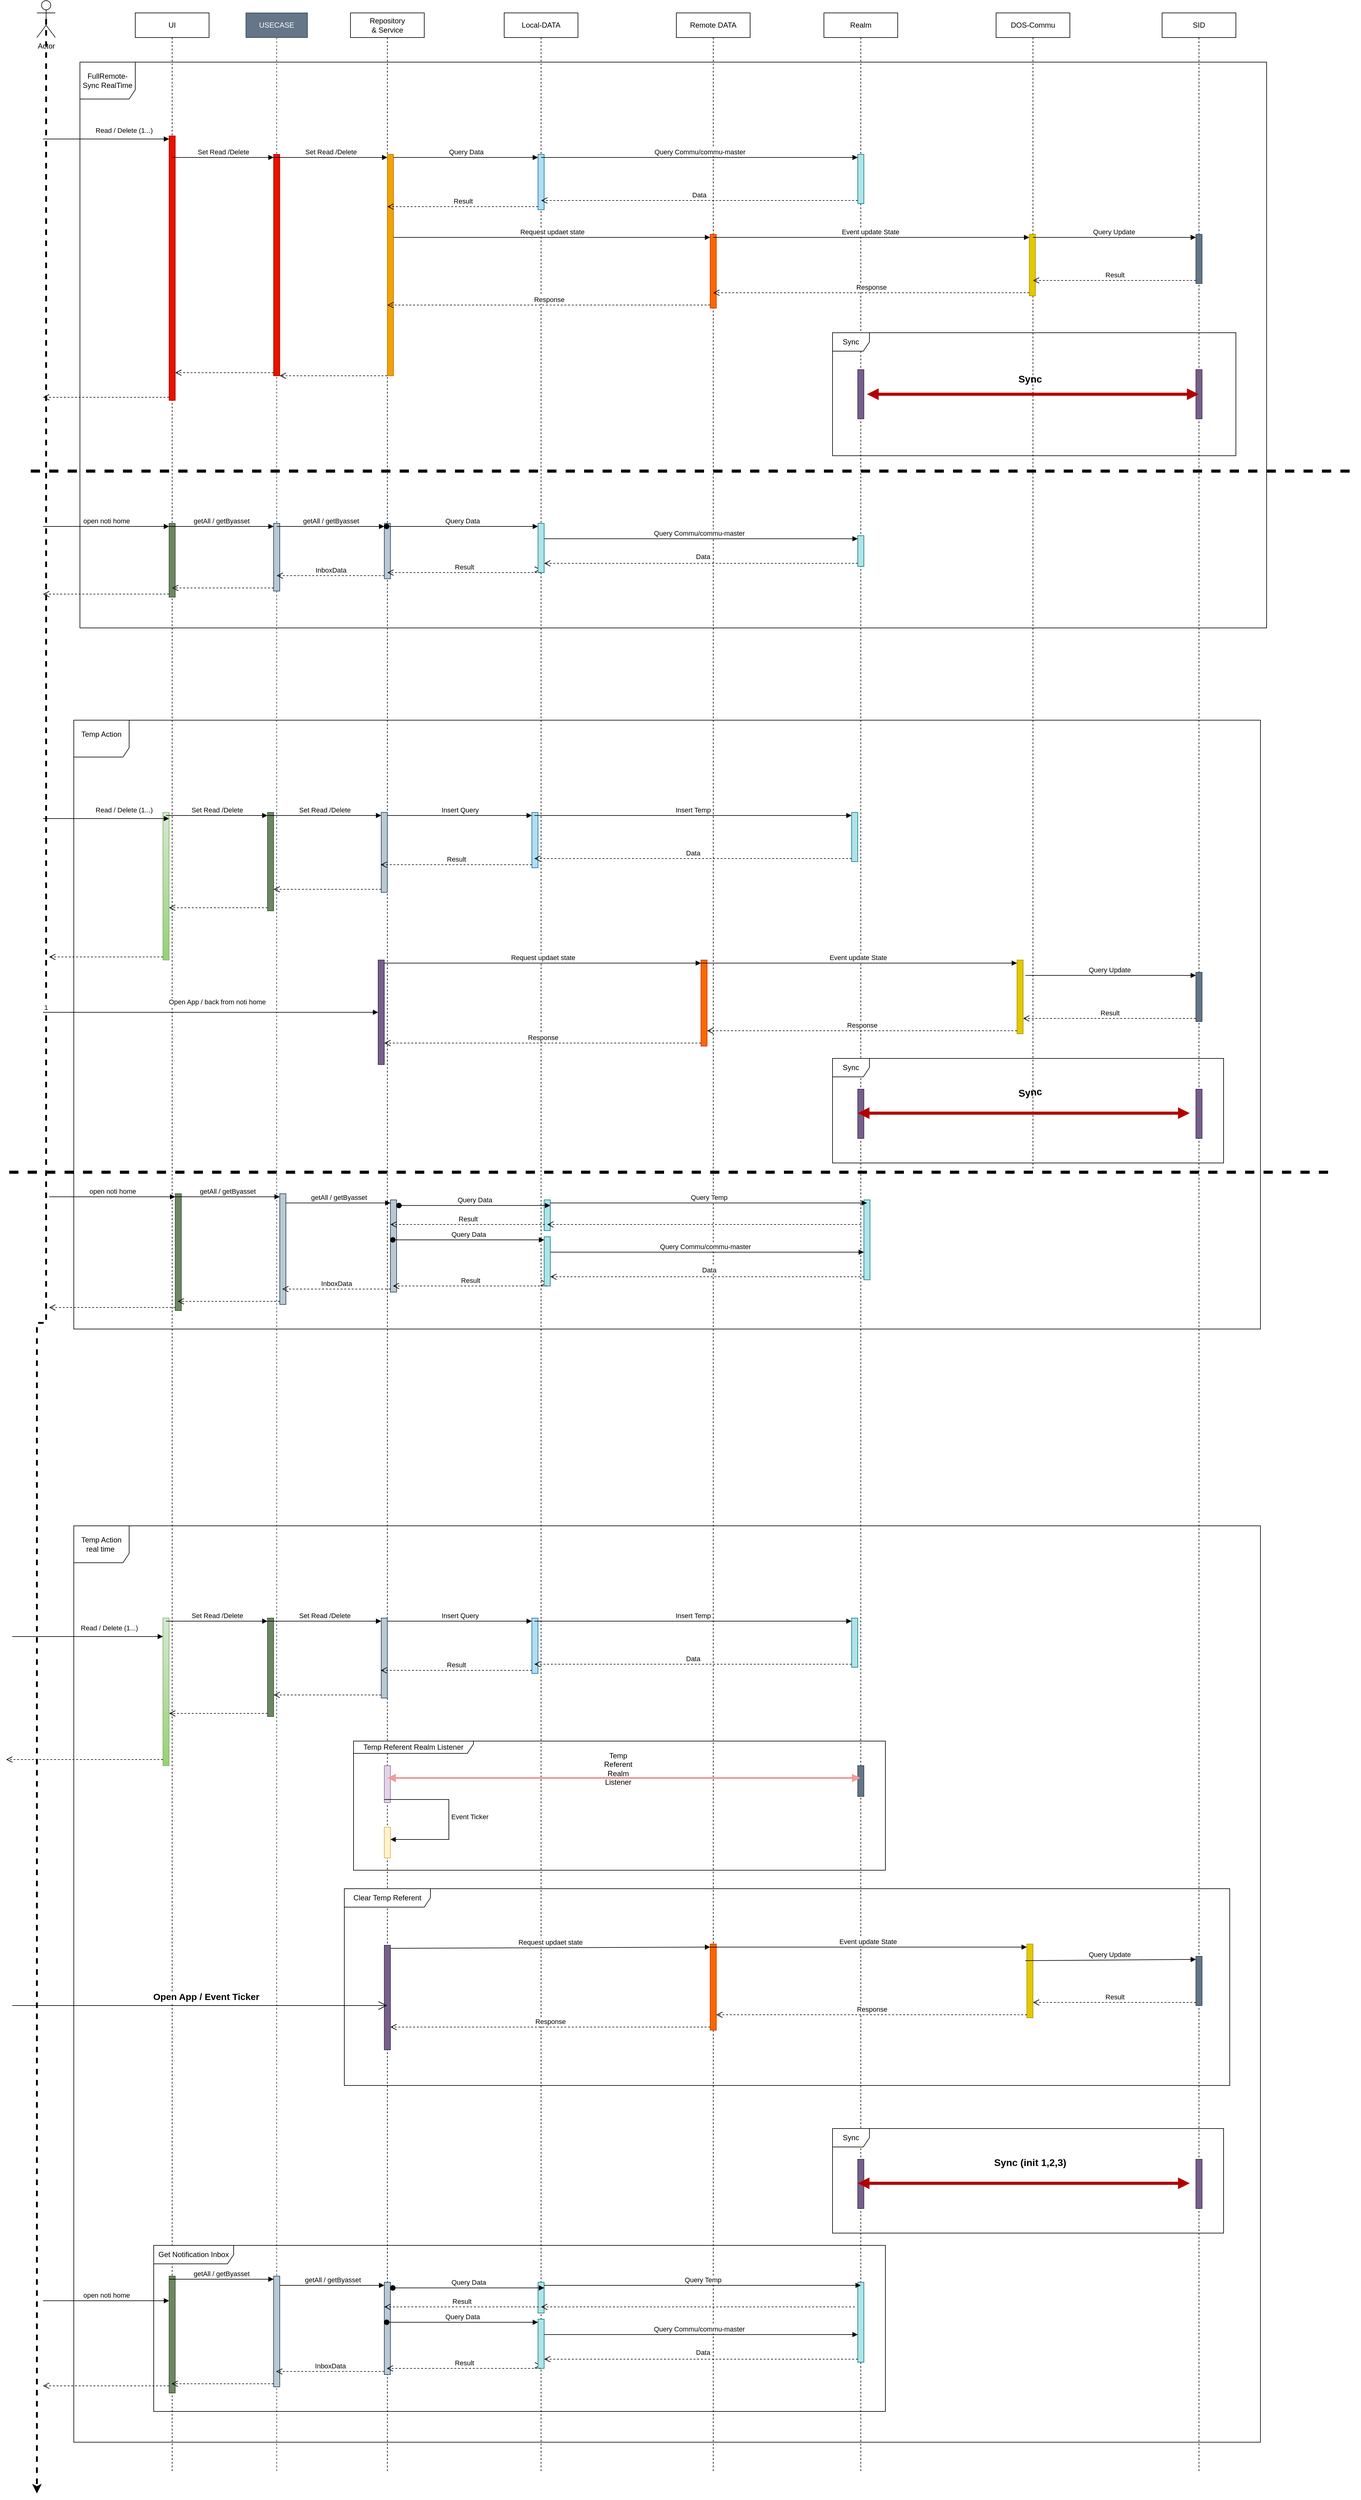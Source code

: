 <mxfile version="24.8.6" pages="3">
  <diagram name="Arc&amp;concep read/delete " id="13e1069c-82ec-6db2-03f1-153e76fe0fe0">
    <mxGraphModel grid="1" page="1" gridSize="10" guides="1" tooltips="1" connect="1" arrows="1" fold="1" pageScale="1" pageWidth="1654" pageHeight="2336" background="none" math="0" shadow="0">
      <root>
        <object label="" id="0">
          <mxCell />
        </object>
        <mxCell id="1" parent="0" />
        <mxCell id="KNzr0N9iLOCFLUSOkeAc-38" style="edgeStyle=orthogonalEdgeStyle;rounded=0;orthogonalLoop=1;jettySize=auto;html=1;exitX=0.5;exitY=0.5;exitDx=0;exitDy=0;exitPerimeter=0;dashed=1;strokeWidth=3;" edge="1" parent="1" source="KNzr0N9iLOCFLUSOkeAc-1">
          <mxGeometry relative="1" as="geometry">
            <mxPoint x="40" y="4153.333" as="targetPoint" />
            <Array as="points">
              <mxPoint x="55" y="2250" />
            </Array>
          </mxGeometry>
        </mxCell>
        <mxCell id="KNzr0N9iLOCFLUSOkeAc-1" value="Actor" style="shape=umlActor;verticalLabelPosition=bottom;verticalAlign=top;html=1;" vertex="1" parent="1">
          <mxGeometry x="40" y="100" width="30" height="60" as="geometry" />
        </mxCell>
        <mxCell id="KNzr0N9iLOCFLUSOkeAc-39" value="FullRemote-Sync RealTime" style="shape=umlFrame;whiteSpace=wrap;html=1;pointerEvents=0;width=90;height=60;" vertex="1" parent="1">
          <mxGeometry x="110" y="200" width="1930" height="920" as="geometry" />
        </mxCell>
        <mxCell id="KNzr0N9iLOCFLUSOkeAc-42" value="UI" style="shape=umlLifeline;perimeter=lifelinePerimeter;whiteSpace=wrap;html=1;container=1;dropTarget=0;collapsible=0;recursiveResize=0;outlineConnect=0;portConstraint=eastwest;newEdgeStyle={&quot;curved&quot;:0,&quot;rounded&quot;:0};" vertex="1" parent="1">
          <mxGeometry x="200" y="120" width="120" height="4000" as="geometry" />
        </mxCell>
        <mxCell id="KNzr0N9iLOCFLUSOkeAc-50" value="" style="html=1;points=[[0,0,0,0,5],[0,1,0,0,-5],[1,0,0,0,5],[1,1,0,0,-5]];perimeter=orthogonalPerimeter;outlineConnect=0;targetShapes=umlLifeline;portConstraint=eastwest;newEdgeStyle={&quot;curved&quot;:0,&quot;rounded&quot;:0};fillColor=#e51400;fontColor=#ffffff;strokeColor=#B20000;" vertex="1" parent="KNzr0N9iLOCFLUSOkeAc-42">
          <mxGeometry x="55" y="200" width="10" height="430" as="geometry" />
        </mxCell>
        <mxCell id="KNzr0N9iLOCFLUSOkeAc-52" value="" style="html=1;verticalAlign=bottom;endArrow=open;dashed=1;endSize=8;curved=0;rounded=0;exitX=0;exitY=1;exitDx=0;exitDy=-5;exitPerimeter=0;" edge="1" parent="KNzr0N9iLOCFLUSOkeAc-42" source="KNzr0N9iLOCFLUSOkeAc-50">
          <mxGeometry relative="1" as="geometry">
            <mxPoint x="-150" y="625" as="targetPoint" />
          </mxGeometry>
        </mxCell>
        <mxCell id="KNzr0N9iLOCFLUSOkeAc-162" value="" style="html=1;points=[[0,0,0,0,5],[0,1,0,0,-5],[1,0,0,0,5],[1,1,0,0,-5]];perimeter=orthogonalPerimeter;outlineConnect=0;targetShapes=umlLifeline;portConstraint=eastwest;newEdgeStyle={&quot;curved&quot;:0,&quot;rounded&quot;:0};fillColor=#6d8764;fontColor=#ffffff;strokeColor=#3A5431;" vertex="1" parent="KNzr0N9iLOCFLUSOkeAc-42">
          <mxGeometry x="55" y="830" width="10" height="120" as="geometry" />
        </mxCell>
        <mxCell id="KNzr0N9iLOCFLUSOkeAc-163" value="open noti home" style="html=1;verticalAlign=bottom;endArrow=block;curved=0;rounded=0;entryX=0;entryY=0;entryDx=0;entryDy=5;" edge="1" parent="KNzr0N9iLOCFLUSOkeAc-42" target="KNzr0N9iLOCFLUSOkeAc-162">
          <mxGeometry relative="1" as="geometry">
            <mxPoint x="-150" y="835" as="sourcePoint" />
          </mxGeometry>
        </mxCell>
        <mxCell id="KNzr0N9iLOCFLUSOkeAc-164" value="" style="html=1;verticalAlign=bottom;endArrow=open;dashed=1;endSize=8;curved=0;rounded=0;exitX=0;exitY=1;exitDx=0;exitDy=-5;" edge="1" parent="KNzr0N9iLOCFLUSOkeAc-42" source="KNzr0N9iLOCFLUSOkeAc-162">
          <mxGeometry x="0.008" relative="1" as="geometry">
            <mxPoint x="-150" y="945" as="targetPoint" />
            <mxPoint as="offset" />
          </mxGeometry>
        </mxCell>
        <mxCell id="KNzr0N9iLOCFLUSOkeAc-43" value="&lt;div style=&quot;&quot;&gt;&lt;span style=&quot;background-color: initial;&quot;&gt;&lt;br&gt;&lt;/span&gt;&lt;/div&gt;&lt;div style=&quot;&quot;&gt;&lt;span style=&quot;background-color: initial;&quot;&gt;Repository&lt;/span&gt;&lt;/div&gt;&lt;div style=&quot;&quot;&gt;&lt;span style=&quot;background-color: initial;&quot;&gt;&amp;amp; Service&lt;/span&gt;&lt;/div&gt;&lt;div style=&quot;&quot;&gt;&lt;br&gt;&lt;/div&gt;" style="shape=umlLifeline;perimeter=lifelinePerimeter;whiteSpace=wrap;html=1;container=1;dropTarget=0;collapsible=0;recursiveResize=0;outlineConnect=0;portConstraint=eastwest;newEdgeStyle={&quot;curved&quot;:0,&quot;rounded&quot;:0};align=center;" vertex="1" parent="1">
          <mxGeometry x="550" y="120" width="120" height="4000" as="geometry" />
        </mxCell>
        <mxCell id="KNzr0N9iLOCFLUSOkeAc-64" value="" style="html=1;points=[[0,0,0,0,5],[0,1,0,0,-5],[1,0,0,0,5],[1,1,0,0,-5]];perimeter=orthogonalPerimeter;outlineConnect=0;targetShapes=umlLifeline;portConstraint=eastwest;newEdgeStyle={&quot;curved&quot;:0,&quot;rounded&quot;:0};fillColor=#f0a30a;fontColor=#000000;strokeColor=#BD7000;" vertex="1" parent="KNzr0N9iLOCFLUSOkeAc-43">
          <mxGeometry x="60" y="230" width="10" height="360" as="geometry" />
        </mxCell>
        <mxCell id="KNzr0N9iLOCFLUSOkeAc-168" value="" style="html=1;points=[[0,0,0,0,5],[0,1,0,0,-5],[1,0,0,0,5],[1,1,0,0,-5]];perimeter=orthogonalPerimeter;outlineConnect=0;targetShapes=umlLifeline;portConstraint=eastwest;newEdgeStyle={&quot;curved&quot;:0,&quot;rounded&quot;:0};fillColor=#bac8d3;strokeColor=#23445d;" vertex="1" parent="KNzr0N9iLOCFLUSOkeAc-43">
          <mxGeometry x="55" y="830" width="10" height="90" as="geometry" />
        </mxCell>
        <mxCell id="KNzr0N9iLOCFLUSOkeAc-44" value="Local-DATA" style="shape=umlLifeline;perimeter=lifelinePerimeter;whiteSpace=wrap;html=1;container=1;dropTarget=0;collapsible=0;recursiveResize=0;outlineConnect=0;portConstraint=eastwest;newEdgeStyle={&quot;curved&quot;:0,&quot;rounded&quot;:0};" vertex="1" parent="1">
          <mxGeometry x="800" y="120" width="120" height="4000" as="geometry" />
        </mxCell>
        <mxCell id="KNzr0N9iLOCFLUSOkeAc-69" value="" style="html=1;points=[[0,0,0,0,5],[0,1,0,0,-5],[1,0,0,0,5],[1,1,0,0,-5]];perimeter=orthogonalPerimeter;outlineConnect=0;targetShapes=umlLifeline;portConstraint=eastwest;newEdgeStyle={&quot;curved&quot;:0,&quot;rounded&quot;:0};fillColor=#b1ddf0;strokeColor=#10739e;" vertex="1" parent="KNzr0N9iLOCFLUSOkeAc-44">
          <mxGeometry x="55" y="230" width="10" height="90" as="geometry" />
        </mxCell>
        <mxCell id="KNzr0N9iLOCFLUSOkeAc-45" value="Remote DATA" style="shape=umlLifeline;perimeter=lifelinePerimeter;whiteSpace=wrap;html=1;container=1;dropTarget=0;collapsible=0;recursiveResize=0;outlineConnect=0;portConstraint=eastwest;newEdgeStyle={&quot;curved&quot;:0,&quot;rounded&quot;:0};" vertex="1" parent="1">
          <mxGeometry x="1080" y="120" width="120" height="4000" as="geometry" />
        </mxCell>
        <mxCell id="KNzr0N9iLOCFLUSOkeAc-72" value="" style="html=1;points=[[0,0,0,0,5],[0,1,0,0,-5],[1,0,0,0,5],[1,1,0,0,-5]];perimeter=orthogonalPerimeter;outlineConnect=0;targetShapes=umlLifeline;portConstraint=eastwest;newEdgeStyle={&quot;curved&quot;:0,&quot;rounded&quot;:0};fillColor=#fa6800;fontColor=#000000;strokeColor=#C73500;" vertex="1" parent="KNzr0N9iLOCFLUSOkeAc-45">
          <mxGeometry x="55" y="360" width="10" height="120" as="geometry" />
        </mxCell>
        <mxCell id="EqSo_maZrkJkpz5i0pda-6" value="" style="html=1;points=[[0,0,0,0,5],[0,1,0,0,-5],[1,0,0,0,5],[1,1,0,0,-5]];perimeter=orthogonalPerimeter;outlineConnect=0;targetShapes=umlLifeline;portConstraint=eastwest;newEdgeStyle={&quot;curved&quot;:0,&quot;rounded&quot;:0};fillColor=#fa6800;fontColor=#000000;strokeColor=#C73500;" vertex="1" parent="KNzr0N9iLOCFLUSOkeAc-45">
          <mxGeometry x="55" y="3140" width="10" height="140" as="geometry" />
        </mxCell>
        <mxCell id="KNzr0N9iLOCFLUSOkeAc-46" value="&lt;div&gt;Realm&lt;/div&gt;" style="shape=umlLifeline;perimeter=lifelinePerimeter;whiteSpace=wrap;html=1;container=1;dropTarget=0;collapsible=0;recursiveResize=0;outlineConnect=0;portConstraint=eastwest;newEdgeStyle={&quot;curved&quot;:0,&quot;rounded&quot;:0};" vertex="1" parent="1">
          <mxGeometry x="1320" y="120" width="120" height="4000" as="geometry" />
        </mxCell>
        <mxCell id="KNzr0N9iLOCFLUSOkeAc-78" value="" style="html=1;points=[[0,0,0,0,5],[0,1,0,0,-5],[1,0,0,0,5],[1,1,0,0,-5]];perimeter=orthogonalPerimeter;outlineConnect=0;targetShapes=umlLifeline;portConstraint=eastwest;newEdgeStyle={&quot;curved&quot;:0,&quot;rounded&quot;:0};fillColor=#b0e3e6;strokeColor=#0e8088;" vertex="1" parent="KNzr0N9iLOCFLUSOkeAc-46">
          <mxGeometry x="55" y="230" width="10" height="80" as="geometry" />
        </mxCell>
        <mxCell id="KNzr0N9iLOCFLUSOkeAc-87" value="" style="html=1;points=[[0,0,0,0,5],[0,1,0,0,-5],[1,0,0,0,5],[1,1,0,0,-5]];perimeter=orthogonalPerimeter;outlineConnect=0;targetShapes=umlLifeline;portConstraint=eastwest;newEdgeStyle={&quot;curved&quot;:0,&quot;rounded&quot;:0};fillColor=#76608a;fontColor=#ffffff;strokeColor=#432D57;" vertex="1" parent="KNzr0N9iLOCFLUSOkeAc-46">
          <mxGeometry x="55" y="580" width="10" height="80" as="geometry" />
        </mxCell>
        <mxCell id="KNzr0N9iLOCFLUSOkeAc-173" value="" style="html=1;points=[[0,0,0,0,5],[0,1,0,0,-5],[1,0,0,0,5],[1,1,0,0,-5]];perimeter=orthogonalPerimeter;outlineConnect=0;targetShapes=umlLifeline;portConstraint=eastwest;newEdgeStyle={&quot;curved&quot;:0,&quot;rounded&quot;:0};fillColor=#b0e3e6;strokeColor=#0e8088;" vertex="1" parent="KNzr0N9iLOCFLUSOkeAc-46">
          <mxGeometry x="55" y="850" width="10" height="50" as="geometry" />
        </mxCell>
        <mxCell id="KNzr0N9iLOCFLUSOkeAc-47" value="&lt;div&gt;DOS-Commu&lt;br&gt;&lt;/div&gt;" style="shape=umlLifeline;perimeter=lifelinePerimeter;whiteSpace=wrap;html=1;container=1;dropTarget=0;collapsible=0;recursiveResize=0;outlineConnect=0;portConstraint=eastwest;newEdgeStyle={&quot;curved&quot;:0,&quot;rounded&quot;:0};" vertex="1" parent="1">
          <mxGeometry x="1600" y="120" width="120" height="1880" as="geometry" />
        </mxCell>
        <mxCell id="KNzr0N9iLOCFLUSOkeAc-75" value="" style="html=1;points=[[0,0,0,0,5],[0,1,0,0,-5],[1,0,0,0,5],[1,1,0,0,-5]];perimeter=orthogonalPerimeter;outlineConnect=0;targetShapes=umlLifeline;portConstraint=eastwest;newEdgeStyle={&quot;curved&quot;:0,&quot;rounded&quot;:0};fillColor=#e3c800;fontColor=#000000;strokeColor=#B09500;" vertex="1" parent="KNzr0N9iLOCFLUSOkeAc-47">
          <mxGeometry x="54" y="360" width="10" height="100" as="geometry" />
        </mxCell>
        <mxCell id="KNzr0N9iLOCFLUSOkeAc-49" value="&lt;div&gt;SID&lt;br&gt;&lt;/div&gt;" style="shape=umlLifeline;perimeter=lifelinePerimeter;whiteSpace=wrap;html=1;container=1;dropTarget=0;collapsible=0;recursiveResize=0;outlineConnect=0;portConstraint=eastwest;newEdgeStyle={&quot;curved&quot;:0,&quot;rounded&quot;:0};" vertex="1" parent="1">
          <mxGeometry x="1870" y="120" width="120" height="4000" as="geometry" />
        </mxCell>
        <mxCell id="KNzr0N9iLOCFLUSOkeAc-83" value="" style="html=1;points=[[0,0,0,0,5],[0,1,0,0,-5],[1,0,0,0,5],[1,1,0,0,-5]];perimeter=orthogonalPerimeter;outlineConnect=0;targetShapes=umlLifeline;portConstraint=eastwest;newEdgeStyle={&quot;curved&quot;:0,&quot;rounded&quot;:0};fillColor=#647687;fontColor=#ffffff;strokeColor=#314354;" vertex="1" parent="KNzr0N9iLOCFLUSOkeAc-49">
          <mxGeometry x="55" y="360" width="10" height="80" as="geometry" />
        </mxCell>
        <mxCell id="KNzr0N9iLOCFLUSOkeAc-86" value="" style="html=1;points=[[0,0,0,0,5],[0,1,0,0,-5],[1,0,0,0,5],[1,1,0,0,-5]];perimeter=orthogonalPerimeter;outlineConnect=0;targetShapes=umlLifeline;portConstraint=eastwest;newEdgeStyle={&quot;curved&quot;:0,&quot;rounded&quot;:0};fillColor=#76608a;fontColor=#ffffff;strokeColor=#432D57;" vertex="1" parent="KNzr0N9iLOCFLUSOkeAc-49">
          <mxGeometry x="55" y="580" width="10" height="80" as="geometry" />
        </mxCell>
        <mxCell id="KNzr0N9iLOCFLUSOkeAc-51" value="&amp;nbsp;Read / Delete (1...)" style="html=1;verticalAlign=bottom;endArrow=block;curved=0;rounded=0;entryX=0;entryY=0;entryDx=0;entryDy=5;" edge="1" parent="1" target="KNzr0N9iLOCFLUSOkeAc-50">
          <mxGeometry x="0.268" y="5" relative="1" as="geometry">
            <mxPoint x="50" y="325" as="sourcePoint" />
            <mxPoint as="offset" />
          </mxGeometry>
        </mxCell>
        <mxCell id="KNzr0N9iLOCFLUSOkeAc-56" value="USECASE" style="shape=umlLifeline;perimeter=lifelinePerimeter;whiteSpace=wrap;html=1;container=1;dropTarget=0;collapsible=0;recursiveResize=0;outlineConnect=0;portConstraint=eastwest;newEdgeStyle={&quot;curved&quot;:0,&quot;rounded&quot;:0};fillColor=#647687;fontColor=#ffffff;strokeColor=#314354;" vertex="1" parent="1">
          <mxGeometry x="380" y="120" width="100" height="4000" as="geometry" />
        </mxCell>
        <mxCell id="KNzr0N9iLOCFLUSOkeAc-58" value="" style="html=1;points=[[0,0,0,0,5],[0,1,0,0,-5],[1,0,0,0,5],[1,1,0,0,-5]];perimeter=orthogonalPerimeter;outlineConnect=0;targetShapes=umlLifeline;portConstraint=eastwest;newEdgeStyle={&quot;curved&quot;:0,&quot;rounded&quot;:0};fillColor=#e51400;fontColor=#ffffff;strokeColor=#B20000;" vertex="1" parent="KNzr0N9iLOCFLUSOkeAc-56">
          <mxGeometry x="45" y="230" width="10" height="360" as="geometry" />
        </mxCell>
        <mxCell id="KNzr0N9iLOCFLUSOkeAc-165" value="" style="html=1;points=[[0,0,0,0,5],[0,1,0,0,-5],[1,0,0,0,5],[1,1,0,0,-5]];perimeter=orthogonalPerimeter;outlineConnect=0;targetShapes=umlLifeline;portConstraint=eastwest;newEdgeStyle={&quot;curved&quot;:0,&quot;rounded&quot;:0};fillColor=#bac8d3;strokeColor=#23445d;" vertex="1" parent="KNzr0N9iLOCFLUSOkeAc-56">
          <mxGeometry x="45" y="830" width="10" height="110" as="geometry" />
        </mxCell>
        <mxCell id="KNzr0N9iLOCFLUSOkeAc-59" value="Set Read /Delete" style="html=1;verticalAlign=bottom;endArrow=block;curved=0;rounded=0;entryX=0;entryY=0;entryDx=0;entryDy=5;" edge="1" parent="1" target="KNzr0N9iLOCFLUSOkeAc-58">
          <mxGeometry relative="1" as="geometry">
            <mxPoint x="260" y="355" as="sourcePoint" />
          </mxGeometry>
        </mxCell>
        <mxCell id="KNzr0N9iLOCFLUSOkeAc-60" value="" style="html=1;verticalAlign=bottom;endArrow=open;dashed=1;endSize=8;curved=0;rounded=0;exitX=0;exitY=1;exitDx=0;exitDy=-5;" edge="1" parent="1" source="KNzr0N9iLOCFLUSOkeAc-58" target="KNzr0N9iLOCFLUSOkeAc-50">
          <mxGeometry relative="1" as="geometry">
            <mxPoint x="355" y="485" as="targetPoint" />
          </mxGeometry>
        </mxCell>
        <mxCell id="KNzr0N9iLOCFLUSOkeAc-65" value="Set Read /Delete" style="html=1;verticalAlign=bottom;endArrow=block;curved=0;rounded=0;exitX=0;exitY=0;exitDx=0;exitDy=5;exitPerimeter=0;" edge="1" parent="1" source="KNzr0N9iLOCFLUSOkeAc-58" target="KNzr0N9iLOCFLUSOkeAc-64">
          <mxGeometry relative="1" as="geometry">
            <mxPoint x="540" y="365" as="sourcePoint" />
            <mxPoint x="610" y="315" as="targetPoint" />
            <Array as="points" />
          </mxGeometry>
        </mxCell>
        <mxCell id="KNzr0N9iLOCFLUSOkeAc-70" value="Query Data" style="html=1;verticalAlign=bottom;endArrow=block;curved=0;rounded=0;entryX=0;entryY=0;entryDx=0;entryDy=5;" edge="1" parent="1" source="KNzr0N9iLOCFLUSOkeAc-64" target="KNzr0N9iLOCFLUSOkeAc-69">
          <mxGeometry relative="1" as="geometry">
            <mxPoint x="785" y="365" as="sourcePoint" />
          </mxGeometry>
        </mxCell>
        <mxCell id="KNzr0N9iLOCFLUSOkeAc-71" value="Result" style="html=1;verticalAlign=bottom;endArrow=open;dashed=1;endSize=8;curved=0;rounded=0;exitX=0;exitY=1;exitDx=0;exitDy=-5;" edge="1" parent="1" source="KNzr0N9iLOCFLUSOkeAc-69" target="KNzr0N9iLOCFLUSOkeAc-43">
          <mxGeometry relative="1" as="geometry">
            <mxPoint x="785" y="435" as="targetPoint" />
          </mxGeometry>
        </mxCell>
        <mxCell id="KNzr0N9iLOCFLUSOkeAc-73" value="Request updaet state" style="html=1;verticalAlign=bottom;endArrow=block;curved=0;rounded=0;entryX=0;entryY=0;entryDx=0;entryDy=5;" edge="1" parent="1" source="KNzr0N9iLOCFLUSOkeAc-64" target="KNzr0N9iLOCFLUSOkeAc-72">
          <mxGeometry relative="1" as="geometry">
            <mxPoint x="1065" y="485" as="sourcePoint" />
          </mxGeometry>
        </mxCell>
        <mxCell id="KNzr0N9iLOCFLUSOkeAc-74" value="Response" style="html=1;verticalAlign=bottom;endArrow=open;dashed=1;endSize=8;curved=0;rounded=0;exitX=0;exitY=1;exitDx=0;exitDy=-5;" edge="1" parent="1" source="KNzr0N9iLOCFLUSOkeAc-72" target="KNzr0N9iLOCFLUSOkeAc-43">
          <mxGeometry relative="1" as="geometry">
            <mxPoint x="1065" y="555" as="targetPoint" />
          </mxGeometry>
        </mxCell>
        <mxCell id="KNzr0N9iLOCFLUSOkeAc-76" value="Event update State&amp;nbsp;" style="html=1;verticalAlign=bottom;endArrow=block;curved=0;rounded=0;entryX=0;entryY=0;entryDx=0;entryDy=5;" edge="1" parent="1" source="KNzr0N9iLOCFLUSOkeAc-45" target="KNzr0N9iLOCFLUSOkeAc-75">
          <mxGeometry relative="1" as="geometry">
            <mxPoint x="1590" y="485" as="sourcePoint" />
          </mxGeometry>
        </mxCell>
        <mxCell id="KNzr0N9iLOCFLUSOkeAc-77" value="Response" style="html=1;verticalAlign=bottom;endArrow=open;dashed=1;endSize=8;curved=0;rounded=0;exitX=0;exitY=1;exitDx=0;exitDy=-5;" edge="1" parent="1" source="KNzr0N9iLOCFLUSOkeAc-75" target="KNzr0N9iLOCFLUSOkeAc-45">
          <mxGeometry relative="1" as="geometry">
            <mxPoint x="1590" y="555" as="targetPoint" />
          </mxGeometry>
        </mxCell>
        <mxCell id="KNzr0N9iLOCFLUSOkeAc-79" value="Query Commu/commu-master" style="html=1;verticalAlign=bottom;endArrow=block;curved=0;rounded=0;entryX=0;entryY=0;entryDx=0;entryDy=5;" edge="1" parent="1" source="KNzr0N9iLOCFLUSOkeAc-44" target="KNzr0N9iLOCFLUSOkeAc-78">
          <mxGeometry relative="1" as="geometry">
            <mxPoint x="1305" y="355" as="sourcePoint" />
          </mxGeometry>
        </mxCell>
        <mxCell id="KNzr0N9iLOCFLUSOkeAc-80" value="Data" style="html=1;verticalAlign=bottom;endArrow=open;dashed=1;endSize=8;curved=0;rounded=0;exitX=0;exitY=1;exitDx=0;exitDy=-5;" edge="1" parent="1" source="KNzr0N9iLOCFLUSOkeAc-78" target="KNzr0N9iLOCFLUSOkeAc-44">
          <mxGeometry x="0.001" relative="1" as="geometry">
            <mxPoint x="1305" y="425" as="targetPoint" />
            <mxPoint as="offset" />
          </mxGeometry>
        </mxCell>
        <mxCell id="KNzr0N9iLOCFLUSOkeAc-84" value="Query Update&amp;nbsp;" style="html=1;verticalAlign=bottom;endArrow=block;curved=0;rounded=0;entryX=0;entryY=0;entryDx=0;entryDy=5;" edge="1" parent="1" source="KNzr0N9iLOCFLUSOkeAc-47" target="KNzr0N9iLOCFLUSOkeAc-83">
          <mxGeometry relative="1" as="geometry">
            <mxPoint x="1855" y="485" as="sourcePoint" />
          </mxGeometry>
        </mxCell>
        <mxCell id="KNzr0N9iLOCFLUSOkeAc-85" value="Result" style="html=1;verticalAlign=bottom;endArrow=open;dashed=1;endSize=8;curved=0;rounded=0;exitX=0;exitY=1;exitDx=0;exitDy=-5;" edge="1" parent="1" source="KNzr0N9iLOCFLUSOkeAc-83" target="KNzr0N9iLOCFLUSOkeAc-47">
          <mxGeometry relative="1" as="geometry">
            <mxPoint x="1855" y="555" as="targetPoint" />
          </mxGeometry>
        </mxCell>
        <mxCell id="KNzr0N9iLOCFLUSOkeAc-89" value="" style="endArrow=block;startArrow=block;endFill=1;startFill=1;html=1;rounded=0;fillColor=#e51400;strokeColor=#B20000;strokeWidth=5;" edge="1" parent="1" target="KNzr0N9iLOCFLUSOkeAc-49">
          <mxGeometry width="160" relative="1" as="geometry">
            <mxPoint x="1390" y="740" as="sourcePoint" />
            <mxPoint x="1550" y="740" as="targetPoint" />
          </mxGeometry>
        </mxCell>
        <mxCell id="KNzr0N9iLOCFLUSOkeAc-90" value="&lt;font style=&quot;font-size: 16px;&quot;&gt;&lt;b&gt;Sync&lt;/b&gt;&lt;/font&gt;" style="text;html=1;align=center;verticalAlign=middle;resizable=0;points=[];autosize=1;strokeColor=none;fillColor=none;" vertex="1" parent="1">
          <mxGeometry x="1625" y="700" width="60" height="30" as="geometry" />
        </mxCell>
        <mxCell id="KNzr0N9iLOCFLUSOkeAc-91" value="" style="html=1;verticalAlign=bottom;endArrow=open;dashed=1;endSize=8;curved=0;rounded=0;" edge="1" parent="1" source="KNzr0N9iLOCFLUSOkeAc-43" target="KNzr0N9iLOCFLUSOkeAc-58">
          <mxGeometry relative="1" as="geometry">
            <mxPoint x="610" y="590" as="sourcePoint" />
            <mxPoint x="429" y="550" as="targetPoint" />
            <Array as="points" />
          </mxGeometry>
        </mxCell>
        <mxCell id="KNzr0N9iLOCFLUSOkeAc-120" value="Temp Action&lt;div&gt;&lt;br/&gt;&lt;/div&gt;" style="shape=umlFrame;whiteSpace=wrap;html=1;pointerEvents=0;width=90;height=60;" vertex="1" parent="1">
          <mxGeometry x="100" y="1270" width="1930" height="990" as="geometry" />
        </mxCell>
        <mxCell id="KNzr0N9iLOCFLUSOkeAc-121" value="" style="html=1;points=[[0,0,0,0,5],[0,1,0,0,-5],[1,0,0,0,5],[1,1,0,0,-5]];perimeter=orthogonalPerimeter;outlineConnect=0;targetShapes=umlLifeline;portConstraint=eastwest;newEdgeStyle={&quot;curved&quot;:0,&quot;rounded&quot;:0};fillColor=#d5e8d4;strokeColor=#82b366;gradientColor=#97d077;" vertex="1" parent="1">
          <mxGeometry x="245" y="1420" width="10" height="240" as="geometry" />
        </mxCell>
        <mxCell id="KNzr0N9iLOCFLUSOkeAc-122" value="" style="html=1;points=[[0,0,0,0,5],[0,1,0,0,-5],[1,0,0,0,5],[1,1,0,0,-5]];perimeter=orthogonalPerimeter;outlineConnect=0;targetShapes=umlLifeline;portConstraint=eastwest;newEdgeStyle={&quot;curved&quot;:0,&quot;rounded&quot;:0};fillColor=#bac8d3;strokeColor=#23445d;" vertex="1" parent="1">
          <mxGeometry x="600" y="1420" width="10" height="130" as="geometry" />
        </mxCell>
        <mxCell id="KNzr0N9iLOCFLUSOkeAc-123" value="" style="html=1;points=[[0,0,0,0,5],[0,1,0,0,-5],[1,0,0,0,5],[1,1,0,0,-5]];perimeter=orthogonalPerimeter;outlineConnect=0;targetShapes=umlLifeline;portConstraint=eastwest;newEdgeStyle={&quot;curved&quot;:0,&quot;rounded&quot;:0};fillColor=#b1ddf0;strokeColor=#10739e;" vertex="1" parent="1">
          <mxGeometry x="845" y="1420" width="10" height="90" as="geometry" />
        </mxCell>
        <mxCell id="KNzr0N9iLOCFLUSOkeAc-124" value="" style="html=1;points=[[0,0,0,0,5],[0,1,0,0,-5],[1,0,0,0,5],[1,1,0,0,-5]];perimeter=orthogonalPerimeter;outlineConnect=0;targetShapes=umlLifeline;portConstraint=eastwest;newEdgeStyle={&quot;curved&quot;:0,&quot;rounded&quot;:0};fillColor=#fa6800;fontColor=#000000;strokeColor=#C73500;" vertex="1" parent="1">
          <mxGeometry x="1120" y="1660" width="10" height="140" as="geometry" />
        </mxCell>
        <mxCell id="KNzr0N9iLOCFLUSOkeAc-125" value="" style="html=1;points=[[0,0,0,0,5],[0,1,0,0,-5],[1,0,0,0,5],[1,1,0,0,-5]];perimeter=orthogonalPerimeter;outlineConnect=0;targetShapes=umlLifeline;portConstraint=eastwest;newEdgeStyle={&quot;curved&quot;:0,&quot;rounded&quot;:0};fillColor=#b0e3e6;strokeColor=#0e8088;" vertex="1" parent="1">
          <mxGeometry x="1365" y="1420" width="10" height="80" as="geometry" />
        </mxCell>
        <mxCell id="KNzr0N9iLOCFLUSOkeAc-126" value="" style="html=1;points=[[0,0,0,0,5],[0,1,0,0,-5],[1,0,0,0,5],[1,1,0,0,-5]];perimeter=orthogonalPerimeter;outlineConnect=0;targetShapes=umlLifeline;portConstraint=eastwest;newEdgeStyle={&quot;curved&quot;:0,&quot;rounded&quot;:0};fillColor=#76608a;fontColor=#ffffff;strokeColor=#432D57;" vertex="1" parent="1">
          <mxGeometry x="1375" y="1870" width="10" height="80" as="geometry" />
        </mxCell>
        <mxCell id="KNzr0N9iLOCFLUSOkeAc-127" value="" style="html=1;points=[[0,0,0,0,5],[0,1,0,0,-5],[1,0,0,0,5],[1,1,0,0,-5]];perimeter=orthogonalPerimeter;outlineConnect=0;targetShapes=umlLifeline;portConstraint=eastwest;newEdgeStyle={&quot;curved&quot;:0,&quot;rounded&quot;:0};fillColor=#e3c800;fontColor=#000000;strokeColor=#B09500;" vertex="1" parent="1">
          <mxGeometry x="1634" y="1660" width="10" height="120" as="geometry" />
        </mxCell>
        <mxCell id="KNzr0N9iLOCFLUSOkeAc-128" value="" style="html=1;points=[[0,0,0,0,5],[0,1,0,0,-5],[1,0,0,0,5],[1,1,0,0,-5]];perimeter=orthogonalPerimeter;outlineConnect=0;targetShapes=umlLifeline;portConstraint=eastwest;newEdgeStyle={&quot;curved&quot;:0,&quot;rounded&quot;:0};fillColor=#647687;fontColor=#ffffff;strokeColor=#314354;" vertex="1" parent="1">
          <mxGeometry x="1925" y="1680" width="10" height="80" as="geometry" />
        </mxCell>
        <mxCell id="KNzr0N9iLOCFLUSOkeAc-129" value="" style="html=1;points=[[0,0,0,0,5],[0,1,0,0,-5],[1,0,0,0,5],[1,1,0,0,-5]];perimeter=orthogonalPerimeter;outlineConnect=0;targetShapes=umlLifeline;portConstraint=eastwest;newEdgeStyle={&quot;curved&quot;:0,&quot;rounded&quot;:0};fillColor=#76608a;fontColor=#ffffff;strokeColor=#432D57;" vertex="1" parent="1">
          <mxGeometry x="1925" y="1870" width="10" height="80" as="geometry" />
        </mxCell>
        <mxCell id="KNzr0N9iLOCFLUSOkeAc-130" value="" style="html=1;points=[[0,0,0,0,5],[0,1,0,0,-5],[1,0,0,0,5],[1,1,0,0,-5]];perimeter=orthogonalPerimeter;outlineConnect=0;targetShapes=umlLifeline;portConstraint=eastwest;newEdgeStyle={&quot;curved&quot;:0,&quot;rounded&quot;:0};fillColor=#6d8764;strokeColor=#3A5431;fontColor=#ffffff;" vertex="1" parent="1">
          <mxGeometry x="415" y="1420" width="10" height="160" as="geometry" />
        </mxCell>
        <mxCell id="KNzr0N9iLOCFLUSOkeAc-131" value="Set Read /Delete" style="html=1;verticalAlign=bottom;endArrow=block;curved=0;rounded=0;entryX=0;entryY=0;entryDx=0;entryDy=5;" edge="1" parent="1" target="KNzr0N9iLOCFLUSOkeAc-130">
          <mxGeometry relative="1" as="geometry">
            <mxPoint x="250" y="1425" as="sourcePoint" />
          </mxGeometry>
        </mxCell>
        <mxCell id="KNzr0N9iLOCFLUSOkeAc-132" value="" style="html=1;verticalAlign=bottom;endArrow=open;dashed=1;endSize=8;curved=0;rounded=0;exitX=0;exitY=1;exitDx=0;exitDy=-5;" edge="1" parent="1" source="KNzr0N9iLOCFLUSOkeAc-130" target="KNzr0N9iLOCFLUSOkeAc-121">
          <mxGeometry relative="1" as="geometry">
            <mxPoint x="345" y="1555" as="targetPoint" />
          </mxGeometry>
        </mxCell>
        <mxCell id="KNzr0N9iLOCFLUSOkeAc-133" value="Set Read /Delete" style="html=1;verticalAlign=bottom;endArrow=block;curved=0;rounded=0;exitX=0;exitY=0;exitDx=0;exitDy=5;exitPerimeter=0;" edge="1" parent="1" source="KNzr0N9iLOCFLUSOkeAc-130" target="KNzr0N9iLOCFLUSOkeAc-122">
          <mxGeometry relative="1" as="geometry">
            <mxPoint x="530" y="1435" as="sourcePoint" />
            <mxPoint x="600" y="1385" as="targetPoint" />
            <Array as="points" />
          </mxGeometry>
        </mxCell>
        <mxCell id="KNzr0N9iLOCFLUSOkeAc-134" value="Insert Query" style="html=1;verticalAlign=bottom;endArrow=block;curved=0;rounded=0;entryX=0;entryY=0;entryDx=0;entryDy=5;" edge="1" parent="1" source="KNzr0N9iLOCFLUSOkeAc-122" target="KNzr0N9iLOCFLUSOkeAc-123">
          <mxGeometry relative="1" as="geometry">
            <mxPoint x="775" y="1435" as="sourcePoint" />
          </mxGeometry>
        </mxCell>
        <mxCell id="KNzr0N9iLOCFLUSOkeAc-135" value="Result" style="html=1;verticalAlign=bottom;endArrow=open;dashed=1;endSize=8;curved=0;rounded=0;exitX=0;exitY=1;exitDx=0;exitDy=-5;" edge="1" parent="1" source="KNzr0N9iLOCFLUSOkeAc-123">
          <mxGeometry relative="1" as="geometry">
            <mxPoint x="599" y="1505" as="targetPoint" />
          </mxGeometry>
        </mxCell>
        <mxCell id="KNzr0N9iLOCFLUSOkeAc-136" value="Request updaet state" style="html=1;verticalAlign=bottom;endArrow=block;curved=0;rounded=0;entryX=0;entryY=0;entryDx=0;entryDy=5;exitX=1;exitY=0;exitDx=0;exitDy=5;exitPerimeter=0;" edge="1" parent="1" source="KNzr0N9iLOCFLUSOkeAc-149" target="KNzr0N9iLOCFLUSOkeAc-124">
          <mxGeometry relative="1" as="geometry">
            <mxPoint x="605" y="1550" as="sourcePoint" />
          </mxGeometry>
        </mxCell>
        <mxCell id="KNzr0N9iLOCFLUSOkeAc-137" value="Response" style="html=1;verticalAlign=bottom;endArrow=open;dashed=1;endSize=8;curved=0;rounded=0;exitX=0;exitY=1;exitDx=0;exitDy=-5;" edge="1" parent="1" source="KNzr0N9iLOCFLUSOkeAc-124" target="KNzr0N9iLOCFLUSOkeAc-149">
          <mxGeometry relative="1" as="geometry">
            <mxPoint x="599" y="1665" as="targetPoint" />
          </mxGeometry>
        </mxCell>
        <mxCell id="KNzr0N9iLOCFLUSOkeAc-138" value="Event update State&amp;nbsp;" style="html=1;verticalAlign=bottom;endArrow=block;curved=0;rounded=0;entryX=0;entryY=0;entryDx=0;entryDy=5;exitX=0;exitY=0;exitDx=0;exitDy=5;exitPerimeter=0;" edge="1" parent="1" source="KNzr0N9iLOCFLUSOkeAc-124" target="KNzr0N9iLOCFLUSOkeAc-127">
          <mxGeometry relative="1" as="geometry">
            <mxPoint x="1129" y="1555" as="sourcePoint" />
          </mxGeometry>
        </mxCell>
        <mxCell id="KNzr0N9iLOCFLUSOkeAc-139" value="Response" style="html=1;verticalAlign=bottom;endArrow=open;dashed=1;endSize=8;curved=0;rounded=0;exitX=0;exitY=1;exitDx=0;exitDy=-5;" edge="1" parent="1" source="KNzr0N9iLOCFLUSOkeAc-127" target="KNzr0N9iLOCFLUSOkeAc-124">
          <mxGeometry relative="1" as="geometry">
            <mxPoint x="1129" y="1645" as="targetPoint" />
          </mxGeometry>
        </mxCell>
        <mxCell id="KNzr0N9iLOCFLUSOkeAc-140" value="Insert Temp" style="html=1;verticalAlign=bottom;endArrow=block;curved=0;rounded=0;entryX=0;entryY=0;entryDx=0;entryDy=5;" edge="1" parent="1" target="KNzr0N9iLOCFLUSOkeAc-125">
          <mxGeometry relative="1" as="geometry">
            <mxPoint x="849" y="1425" as="sourcePoint" />
          </mxGeometry>
        </mxCell>
        <mxCell id="KNzr0N9iLOCFLUSOkeAc-141" value="Data" style="html=1;verticalAlign=bottom;endArrow=open;dashed=1;endSize=8;curved=0;rounded=0;exitX=0;exitY=1;exitDx=0;exitDy=-5;" edge="1" parent="1" source="KNzr0N9iLOCFLUSOkeAc-125">
          <mxGeometry relative="1" as="geometry">
            <mxPoint x="849" y="1495" as="targetPoint" />
          </mxGeometry>
        </mxCell>
        <mxCell id="KNzr0N9iLOCFLUSOkeAc-142" value="Query Update&amp;nbsp;" style="html=1;verticalAlign=bottom;endArrow=block;curved=0;rounded=0;entryX=0;entryY=0;entryDx=0;entryDy=5;" edge="1" parent="1" target="KNzr0N9iLOCFLUSOkeAc-128">
          <mxGeometry relative="1" as="geometry">
            <mxPoint x="1647.643" y="1685" as="sourcePoint" />
          </mxGeometry>
        </mxCell>
        <mxCell id="KNzr0N9iLOCFLUSOkeAc-143" value="Result" style="html=1;verticalAlign=bottom;endArrow=open;dashed=1;endSize=8;curved=0;rounded=0;exitX=0;exitY=1;exitDx=0;exitDy=-5;" edge="1" parent="1" source="KNzr0N9iLOCFLUSOkeAc-128" target="KNzr0N9iLOCFLUSOkeAc-127">
          <mxGeometry relative="1" as="geometry">
            <mxPoint x="1649" y="1625" as="targetPoint" />
          </mxGeometry>
        </mxCell>
        <mxCell id="KNzr0N9iLOCFLUSOkeAc-144" value="" style="endArrow=block;startArrow=block;endFill=1;startFill=1;html=1;rounded=0;fillColor=#e51400;strokeColor=#B20000;strokeWidth=5;" edge="1" parent="1">
          <mxGeometry width="160" relative="1" as="geometry">
            <mxPoint x="1375" y="1909" as="sourcePoint" />
            <mxPoint x="1915" y="1909" as="targetPoint" />
          </mxGeometry>
        </mxCell>
        <mxCell id="KNzr0N9iLOCFLUSOkeAc-145" value="&lt;font style=&quot;font-size: 16px;&quot;&gt;&lt;b&gt;Sync&lt;/b&gt;&lt;/font&gt;" style="text;html=1;align=center;verticalAlign=middle;resizable=0;points=[];autosize=1;strokeColor=none;fillColor=none;rotation=-5;" vertex="1" parent="1">
          <mxGeometry x="1625" y="1860" width="60" height="30" as="geometry" />
        </mxCell>
        <mxCell id="KNzr0N9iLOCFLUSOkeAc-146" value="" style="html=1;verticalAlign=bottom;endArrow=open;dashed=1;endSize=8;curved=0;rounded=0;exitX=0;exitY=1;exitDx=0;exitDy=-5;exitPerimeter=0;" edge="1" parent="1" source="KNzr0N9iLOCFLUSOkeAc-122" target="KNzr0N9iLOCFLUSOkeAc-130">
          <mxGeometry relative="1" as="geometry">
            <mxPoint x="600" y="1770" as="sourcePoint" />
            <mxPoint x="419" y="1620" as="targetPoint" />
            <Array as="points" />
          </mxGeometry>
        </mxCell>
        <mxCell id="KNzr0N9iLOCFLUSOkeAc-147" value="&amp;nbsp;Read / Delete (1...)" style="html=1;verticalAlign=bottom;endArrow=block;curved=0;rounded=0;entryX=0;entryY=0;entryDx=0;entryDy=5;" edge="1" parent="1">
          <mxGeometry x="0.268" y="5" relative="1" as="geometry">
            <mxPoint x="50" y="1430" as="sourcePoint" />
            <mxPoint x="255" y="1430" as="targetPoint" />
            <mxPoint as="offset" />
            <Array as="points">
              <mxPoint x="150" y="1430" />
            </Array>
          </mxGeometry>
        </mxCell>
        <mxCell id="KNzr0N9iLOCFLUSOkeAc-148" value="" style="html=1;verticalAlign=bottom;endArrow=open;dashed=1;endSize=8;curved=0;rounded=0;exitX=0;exitY=1;exitDx=0;exitDy=-5;exitPerimeter=0;" edge="1" parent="1" source="KNzr0N9iLOCFLUSOkeAc-121">
          <mxGeometry relative="1" as="geometry">
            <mxPoint x="60" y="1655" as="targetPoint" />
            <mxPoint x="265" y="1348" as="sourcePoint" />
            <Array as="points" />
          </mxGeometry>
        </mxCell>
        <mxCell id="KNzr0N9iLOCFLUSOkeAc-149" value="" style="html=1;points=[[0,0,0,0,5],[0,1,0,0,-5],[1,0,0,0,5],[1,1,0,0,-5]];perimeter=orthogonalPerimeter;outlineConnect=0;targetShapes=umlLifeline;portConstraint=eastwest;newEdgeStyle={&quot;curved&quot;:0,&quot;rounded&quot;:0};fillColor=#76608a;fontColor=#ffffff;strokeColor=#432D57;" vertex="1" parent="1">
          <mxGeometry x="595" y="1660" width="10" height="170" as="geometry" />
        </mxCell>
        <mxCell id="KNzr0N9iLOCFLUSOkeAc-151" value="" style="endArrow=block;endFill=1;html=1;edgeStyle=orthogonalEdgeStyle;align=left;verticalAlign=top;rounded=0;" edge="1" parent="1" target="KNzr0N9iLOCFLUSOkeAc-149">
          <mxGeometry x="-1" relative="1" as="geometry">
            <mxPoint x="50" y="1745" as="sourcePoint" />
            <mxPoint x="210" y="1400" as="targetPoint" />
            <Array as="points">
              <mxPoint x="50" y="1745" />
            </Array>
          </mxGeometry>
        </mxCell>
        <mxCell id="KNzr0N9iLOCFLUSOkeAc-152" value="1" style="edgeLabel;resizable=0;html=1;align=left;verticalAlign=bottom;" connectable="0" vertex="1" parent="KNzr0N9iLOCFLUSOkeAc-151">
          <mxGeometry x="-1" relative="1" as="geometry" />
        </mxCell>
        <mxCell id="KNzr0N9iLOCFLUSOkeAc-153" value="Open App / back from noti home" style="edgeLabel;html=1;align=center;verticalAlign=middle;resizable=0;points=[];" vertex="1" connectable="0" parent="KNzr0N9iLOCFLUSOkeAc-151">
          <mxGeometry x="0.038" y="17" relative="1" as="geometry">
            <mxPoint as="offset" />
          </mxGeometry>
        </mxCell>
        <mxCell id="KNzr0N9iLOCFLUSOkeAc-172" value="Query Data" style="html=1;verticalAlign=bottom;startArrow=oval;endArrow=block;startSize=8;curved=0;rounded=0;entryX=0;entryY=0;entryDx=0;entryDy=5;" edge="1" parent="1" target="KNzr0N9iLOCFLUSOkeAc-171">
          <mxGeometry relative="1" as="geometry">
            <mxPoint x="608.833" y="955.0" as="sourcePoint" />
          </mxGeometry>
        </mxCell>
        <mxCell id="KNzr0N9iLOCFLUSOkeAc-174" value="Query Commu/commu-master" style="html=1;verticalAlign=bottom;endArrow=block;curved=0;rounded=0;entryX=0;entryY=0;entryDx=0;entryDy=5;" edge="1" parent="1" target="KNzr0N9iLOCFLUSOkeAc-173">
          <mxGeometry x="0.001" relative="1" as="geometry">
            <mxPoint x="858.833" y="975.0" as="sourcePoint" />
            <mxPoint as="offset" />
          </mxGeometry>
        </mxCell>
        <mxCell id="KNzr0N9iLOCFLUSOkeAc-166" value="getAll / getByasset" style="html=1;verticalAlign=bottom;endArrow=block;curved=0;rounded=0;entryX=0;entryY=0;entryDx=0;entryDy=5;exitX=0;exitY=0;exitDx=0;exitDy=5;exitPerimeter=0;" edge="1" parent="1" source="KNzr0N9iLOCFLUSOkeAc-162" target="KNzr0N9iLOCFLUSOkeAc-165">
          <mxGeometry relative="1" as="geometry">
            <mxPoint x="355" y="965" as="sourcePoint" />
          </mxGeometry>
        </mxCell>
        <mxCell id="KNzr0N9iLOCFLUSOkeAc-167" value="" style="html=1;verticalAlign=bottom;endArrow=open;dashed=1;endSize=8;curved=0;rounded=0;exitX=0;exitY=1;exitDx=0;exitDy=-5;" edge="1" parent="1" source="KNzr0N9iLOCFLUSOkeAc-165" target="KNzr0N9iLOCFLUSOkeAc-42">
          <mxGeometry x="0.003" relative="1" as="geometry">
            <mxPoint x="355" y="1035" as="targetPoint" />
            <mxPoint as="offset" />
          </mxGeometry>
        </mxCell>
        <mxCell id="KNzr0N9iLOCFLUSOkeAc-169" value="getAll / getByasset" style="html=1;verticalAlign=bottom;endArrow=block;curved=0;rounded=0;entryX=0;entryY=0;entryDx=0;entryDy=5;" edge="1" parent="1" source="KNzr0N9iLOCFLUSOkeAc-56" target="KNzr0N9iLOCFLUSOkeAc-168">
          <mxGeometry x="0.003" relative="1" as="geometry">
            <mxPoint x="535" y="955" as="sourcePoint" />
            <mxPoint as="offset" />
          </mxGeometry>
        </mxCell>
        <mxCell id="KNzr0N9iLOCFLUSOkeAc-170" value="InboxData" style="html=1;verticalAlign=bottom;endArrow=open;dashed=1;endSize=8;curved=0;rounded=0;exitX=0;exitY=1;exitDx=0;exitDy=-5;" edge="1" parent="1" source="KNzr0N9iLOCFLUSOkeAc-168" target="KNzr0N9iLOCFLUSOkeAc-56">
          <mxGeometry relative="1" as="geometry">
            <mxPoint x="535" y="1025" as="targetPoint" />
          </mxGeometry>
        </mxCell>
        <mxCell id="KNzr0N9iLOCFLUSOkeAc-175" value="" style="html=1;verticalAlign=bottom;endArrow=open;dashed=1;endSize=8;curved=0;rounded=0;exitX=0;exitY=1;exitDx=0;exitDy=-5;" edge="1" parent="1" source="KNzr0N9iLOCFLUSOkeAc-171" target="KNzr0N9iLOCFLUSOkeAc-44">
          <mxGeometry x="-0.259" relative="1" as="geometry">
            <mxPoint x="1305" y="1045" as="targetPoint" />
            <mxPoint as="offset" />
          </mxGeometry>
        </mxCell>
        <mxCell id="KNzr0N9iLOCFLUSOkeAc-177" value="" style="html=1;verticalAlign=bottom;endArrow=open;dashed=1;endSize=8;curved=0;rounded=0;exitX=0;exitY=1;exitDx=0;exitDy=-5;" edge="1" parent="1" source="KNzr0N9iLOCFLUSOkeAc-173" target="KNzr0N9iLOCFLUSOkeAc-171">
          <mxGeometry relative="1" as="geometry">
            <mxPoint x="859" y="1045" as="targetPoint" />
            <mxPoint x="1375" y="1045" as="sourcePoint" />
          </mxGeometry>
        </mxCell>
        <mxCell id="KNzr0N9iLOCFLUSOkeAc-171" value="" style="html=1;points=[[0,0,0,0,5],[0,1,0,0,-5],[1,0,0,0,5],[1,1,0,0,-5]];perimeter=orthogonalPerimeter;outlineConnect=0;targetShapes=umlLifeline;portConstraint=eastwest;newEdgeStyle={&quot;curved&quot;:0,&quot;rounded&quot;:0};fillColor=#b0e3e6;strokeColor=#0e8088;" vertex="1" parent="1">
          <mxGeometry x="855" y="950" width="10" height="80" as="geometry" />
        </mxCell>
        <mxCell id="KNzr0N9iLOCFLUSOkeAc-179" value="Result" style="html=1;verticalAlign=bottom;endArrow=open;dashed=1;endSize=8;curved=0;rounded=0;" edge="1" parent="1" source="KNzr0N9iLOCFLUSOkeAc-44" target="KNzr0N9iLOCFLUSOkeAc-43">
          <mxGeometry relative="1" as="geometry">
            <mxPoint x="860" y="1040" as="sourcePoint" />
            <mxPoint x="780" y="1040" as="targetPoint" />
            <Array as="points">
              <mxPoint x="730" y="1030" />
            </Array>
          </mxGeometry>
        </mxCell>
        <mxCell id="KNzr0N9iLOCFLUSOkeAc-180" value="&lt;span style=&quot;color: rgb(0, 0, 0); font-family: Helvetica; font-size: 11px; font-style: normal; font-variant-ligatures: normal; font-variant-caps: normal; font-weight: 400; letter-spacing: normal; orphans: 2; text-align: center; text-indent: 0px; text-transform: none; widows: 2; word-spacing: 0px; -webkit-text-stroke-width: 0px; white-space: nowrap; background-color: rgb(255, 255, 255); text-decoration-thickness: initial; text-decoration-style: initial; text-decoration-color: initial; display: inline !important; float: none;&quot;&gt;Data&lt;/span&gt;" style="text;whiteSpace=wrap;html=1;" vertex="1" parent="1">
          <mxGeometry x="1110" y="990" width="60" height="40" as="geometry" />
        </mxCell>
        <mxCell id="KNzr0N9iLOCFLUSOkeAc-182" value="" style="html=1;points=[[0,0,0,0,5],[0,1,0,0,-5],[1,0,0,0,5],[1,1,0,0,-5]];perimeter=orthogonalPerimeter;outlineConnect=0;targetShapes=umlLifeline;portConstraint=eastwest;newEdgeStyle={&quot;curved&quot;:0,&quot;rounded&quot;:0};fillColor=#6d8764;fontColor=#ffffff;strokeColor=#3A5431;" vertex="1" parent="1">
          <mxGeometry x="265" y="2040" width="10" height="190" as="geometry" />
        </mxCell>
        <mxCell id="KNzr0N9iLOCFLUSOkeAc-183" value="open noti home" style="html=1;verticalAlign=bottom;endArrow=block;curved=0;rounded=0;entryX=0;entryY=0;entryDx=0;entryDy=5;" edge="1" parent="1" target="KNzr0N9iLOCFLUSOkeAc-182">
          <mxGeometry relative="1" as="geometry">
            <mxPoint x="60" y="2045" as="sourcePoint" />
          </mxGeometry>
        </mxCell>
        <mxCell id="KNzr0N9iLOCFLUSOkeAc-184" value="" style="html=1;verticalAlign=bottom;endArrow=open;dashed=1;endSize=8;curved=0;rounded=0;exitX=0;exitY=1;exitDx=0;exitDy=-5;" edge="1" parent="1" source="KNzr0N9iLOCFLUSOkeAc-182">
          <mxGeometry x="0.008" relative="1" as="geometry">
            <mxPoint x="60" y="2225" as="targetPoint" />
            <mxPoint as="offset" />
          </mxGeometry>
        </mxCell>
        <mxCell id="KNzr0N9iLOCFLUSOkeAc-185" value="" style="html=1;points=[[0,0,0,0,5],[0,1,0,0,-5],[1,0,0,0,5],[1,1,0,0,-5]];perimeter=orthogonalPerimeter;outlineConnect=0;targetShapes=umlLifeline;portConstraint=eastwest;newEdgeStyle={&quot;curved&quot;:0,&quot;rounded&quot;:0};fillColor=#bac8d3;strokeColor=#23445d;" vertex="1" parent="1">
          <mxGeometry x="615" y="2050" width="10" height="150" as="geometry" />
        </mxCell>
        <mxCell id="KNzr0N9iLOCFLUSOkeAc-186" value="" style="html=1;points=[[0,0,0,0,5],[0,1,0,0,-5],[1,0,0,0,5],[1,1,0,0,-5]];perimeter=orthogonalPerimeter;outlineConnect=0;targetShapes=umlLifeline;portConstraint=eastwest;newEdgeStyle={&quot;curved&quot;:0,&quot;rounded&quot;:0};fillColor=#b0e3e6;strokeColor=#0e8088;" vertex="1" parent="1">
          <mxGeometry x="1385" y="2050" width="10" height="130" as="geometry" />
        </mxCell>
        <mxCell id="KNzr0N9iLOCFLUSOkeAc-187" value="" style="html=1;points=[[0,0,0,0,5],[0,1,0,0,-5],[1,0,0,0,5],[1,1,0,0,-5]];perimeter=orthogonalPerimeter;outlineConnect=0;targetShapes=umlLifeline;portConstraint=eastwest;newEdgeStyle={&quot;curved&quot;:0,&quot;rounded&quot;:0};fillColor=#bac8d3;strokeColor=#23445d;" vertex="1" parent="1">
          <mxGeometry x="435" y="2040" width="10" height="180" as="geometry" />
        </mxCell>
        <mxCell id="KNzr0N9iLOCFLUSOkeAc-188" value="Query Data" style="html=1;verticalAlign=bottom;startArrow=oval;endArrow=block;startSize=8;curved=0;rounded=0;entryX=0;entryY=0;entryDx=0;entryDy=5;" edge="1" parent="1" target="KNzr0N9iLOCFLUSOkeAc-196">
          <mxGeometry relative="1" as="geometry">
            <mxPoint x="618.833" y="2115" as="sourcePoint" />
          </mxGeometry>
        </mxCell>
        <mxCell id="KNzr0N9iLOCFLUSOkeAc-189" value="Query Commu/commu-master" style="html=1;verticalAlign=bottom;endArrow=block;curved=0;rounded=0;" edge="1" parent="1" target="KNzr0N9iLOCFLUSOkeAc-186">
          <mxGeometry x="0.001" relative="1" as="geometry">
            <mxPoint x="868.833" y="2135" as="sourcePoint" />
            <mxPoint as="offset" />
          </mxGeometry>
        </mxCell>
        <mxCell id="KNzr0N9iLOCFLUSOkeAc-190" value="getAll / getByasset" style="html=1;verticalAlign=bottom;endArrow=block;curved=0;rounded=0;entryX=0;entryY=0;entryDx=0;entryDy=5;exitX=0;exitY=0;exitDx=0;exitDy=5;exitPerimeter=0;" edge="1" parent="1" source="KNzr0N9iLOCFLUSOkeAc-182" target="KNzr0N9iLOCFLUSOkeAc-187">
          <mxGeometry relative="1" as="geometry">
            <mxPoint x="365" y="2125" as="sourcePoint" />
          </mxGeometry>
        </mxCell>
        <mxCell id="KNzr0N9iLOCFLUSOkeAc-191" value="" style="html=1;verticalAlign=bottom;endArrow=open;dashed=1;endSize=8;curved=0;rounded=0;exitX=0;exitY=1;exitDx=0;exitDy=-5;" edge="1" parent="1" source="KNzr0N9iLOCFLUSOkeAc-187">
          <mxGeometry x="0.003" relative="1" as="geometry">
            <mxPoint x="269" y="2215" as="targetPoint" />
            <mxPoint as="offset" />
          </mxGeometry>
        </mxCell>
        <mxCell id="KNzr0N9iLOCFLUSOkeAc-192" value="getAll / getByasset" style="html=1;verticalAlign=bottom;endArrow=block;curved=0;rounded=0;entryX=0;entryY=0;entryDx=0;entryDy=5;" edge="1" parent="1" source="KNzr0N9iLOCFLUSOkeAc-187" target="KNzr0N9iLOCFLUSOkeAc-185">
          <mxGeometry x="0.003" relative="1" as="geometry">
            <mxPoint x="439" y="2115" as="sourcePoint" />
            <mxPoint as="offset" />
          </mxGeometry>
        </mxCell>
        <mxCell id="KNzr0N9iLOCFLUSOkeAc-193" value="InboxData" style="html=1;verticalAlign=bottom;endArrow=open;dashed=1;endSize=8;curved=0;rounded=0;exitX=0;exitY=1;exitDx=0;exitDy=-5;" edge="1" parent="1" source="KNzr0N9iLOCFLUSOkeAc-185">
          <mxGeometry relative="1" as="geometry">
            <mxPoint x="439" y="2195" as="targetPoint" />
          </mxGeometry>
        </mxCell>
        <mxCell id="KNzr0N9iLOCFLUSOkeAc-194" value="" style="html=1;verticalAlign=bottom;endArrow=open;dashed=1;endSize=8;curved=0;rounded=0;exitX=0;exitY=1;exitDx=0;exitDy=-5;" edge="1" parent="1" source="KNzr0N9iLOCFLUSOkeAc-196">
          <mxGeometry x="-0.259" relative="1" as="geometry">
            <mxPoint x="870" y="2185" as="targetPoint" />
            <mxPoint as="offset" />
          </mxGeometry>
        </mxCell>
        <mxCell id="KNzr0N9iLOCFLUSOkeAc-195" value="" style="html=1;verticalAlign=bottom;endArrow=open;dashed=1;endSize=8;curved=0;rounded=0;exitX=0;exitY=1;exitDx=0;exitDy=-5;" edge="1" parent="1" source="KNzr0N9iLOCFLUSOkeAc-186" target="KNzr0N9iLOCFLUSOkeAc-196">
          <mxGeometry relative="1" as="geometry">
            <mxPoint x="869" y="2205" as="targetPoint" />
            <mxPoint x="1385" y="2205" as="sourcePoint" />
          </mxGeometry>
        </mxCell>
        <mxCell id="KNzr0N9iLOCFLUSOkeAc-196" value="" style="html=1;points=[[0,0,0,0,5],[0,1,0,0,-5],[1,0,0,0,5],[1,1,0,0,-5]];perimeter=orthogonalPerimeter;outlineConnect=0;targetShapes=umlLifeline;portConstraint=eastwest;newEdgeStyle={&quot;curved&quot;:0,&quot;rounded&quot;:0};fillColor=#b0e3e6;strokeColor=#0e8088;" vertex="1" parent="1">
          <mxGeometry x="865" y="2110" width="10" height="80" as="geometry" />
        </mxCell>
        <mxCell id="KNzr0N9iLOCFLUSOkeAc-197" value="Result" style="html=1;verticalAlign=bottom;endArrow=open;dashed=1;endSize=8;curved=0;rounded=0;" edge="1" parent="1">
          <mxGeometry relative="1" as="geometry">
            <mxPoint x="870" y="2190" as="sourcePoint" />
            <mxPoint x="619" y="2190" as="targetPoint" />
            <Array as="points">
              <mxPoint x="740" y="2190" />
            </Array>
          </mxGeometry>
        </mxCell>
        <mxCell id="KNzr0N9iLOCFLUSOkeAc-198" value="&lt;span style=&quot;color: rgb(0, 0, 0); font-family: Helvetica; font-size: 11px; font-style: normal; font-variant-ligatures: normal; font-variant-caps: normal; font-weight: 400; letter-spacing: normal; orphans: 2; text-align: center; text-indent: 0px; text-transform: none; widows: 2; word-spacing: 0px; -webkit-text-stroke-width: 0px; white-space: nowrap; background-color: rgb(255, 255, 255); text-decoration-thickness: initial; text-decoration-style: initial; text-decoration-color: initial; display: inline !important; float: none;&quot;&gt;Data&lt;/span&gt;" style="text;whiteSpace=wrap;html=1;" vertex="1" parent="1">
          <mxGeometry x="1120" y="2150" width="60" height="40" as="geometry" />
        </mxCell>
        <mxCell id="KNzr0N9iLOCFLUSOkeAc-199" value="" style="html=1;points=[[0,0,0,0,5],[0,1,0,0,-5],[1,0,0,0,5],[1,1,0,0,-5]];perimeter=orthogonalPerimeter;outlineConnect=0;targetShapes=umlLifeline;portConstraint=eastwest;newEdgeStyle={&quot;curved&quot;:0,&quot;rounded&quot;:0};fillColor=#b0e3e6;strokeColor=#0e8088;" vertex="1" parent="1">
          <mxGeometry x="865" y="2050" width="10" height="50" as="geometry" />
        </mxCell>
        <mxCell id="KNzr0N9iLOCFLUSOkeAc-201" value="Query Temp" style="html=1;verticalAlign=bottom;endArrow=block;curved=0;rounded=0;exitX=1;exitY=0;exitDx=0;exitDy=5;exitPerimeter=0;" edge="1" parent="1" source="KNzr0N9iLOCFLUSOkeAc-199">
          <mxGeometry x="0.001" relative="1" as="geometry">
            <mxPoint x="865.003" y="2038.33" as="sourcePoint" />
            <mxPoint as="offset" />
            <mxPoint x="1390" y="2055" as="targetPoint" />
          </mxGeometry>
        </mxCell>
        <mxCell id="KNzr0N9iLOCFLUSOkeAc-202" value="" style="html=1;verticalAlign=bottom;endArrow=open;dashed=1;endSize=8;curved=0;rounded=0;exitX=0;exitY=1;exitDx=0;exitDy=-5;" edge="1" parent="1">
          <mxGeometry relative="1" as="geometry">
            <mxPoint x="870" y="2090" as="targetPoint" />
            <mxPoint x="1380" y="2090" as="sourcePoint" />
          </mxGeometry>
        </mxCell>
        <mxCell id="KNzr0N9iLOCFLUSOkeAc-203" value="Query Data" style="html=1;verticalAlign=bottom;startArrow=oval;endArrow=block;startSize=8;curved=0;rounded=0;entryX=0;entryY=0;entryDx=0;entryDy=5;" edge="1" parent="1">
          <mxGeometry relative="1" as="geometry">
            <mxPoint x="628.833" y="2059.17" as="sourcePoint" />
            <mxPoint x="875" y="2059.17" as="targetPoint" />
          </mxGeometry>
        </mxCell>
        <mxCell id="KNzr0N9iLOCFLUSOkeAc-204" value="Result" style="html=1;verticalAlign=bottom;endArrow=open;dashed=1;endSize=8;curved=0;rounded=0;" edge="1" parent="1">
          <mxGeometry relative="1" as="geometry">
            <mxPoint x="866" y="2090" as="sourcePoint" />
            <mxPoint x="615" y="2090" as="targetPoint" />
            <Array as="points">
              <mxPoint x="736" y="2090" />
            </Array>
          </mxGeometry>
        </mxCell>
        <mxCell id="y1oc9sRJPFiaw9-p75f--1" value="" style="line;strokeWidth=5;fillColor=none;align=left;verticalAlign=middle;spacingTop=-1;spacingLeft=3;spacingRight=3;rotatable=0;labelPosition=right;points=[];portConstraint=eastwest;strokeColor=default;dashed=1;" vertex="1" parent="1">
          <mxGeometry x="30" y="770" width="2160" height="190" as="geometry" />
        </mxCell>
        <mxCell id="y1oc9sRJPFiaw9-p75f--3" value="Sync" style="shape=umlFrame;whiteSpace=wrap;html=1;pointerEvents=0;" vertex="1" parent="1">
          <mxGeometry x="1334" y="640" width="656" height="200" as="geometry" />
        </mxCell>
        <mxCell id="y1oc9sRJPFiaw9-p75f--4" value="" style="line;strokeWidth=5;fillColor=none;align=left;verticalAlign=middle;spacingTop=-1;spacingLeft=3;spacingRight=3;rotatable=0;labelPosition=right;points=[];portConstraint=eastwest;strokeColor=default;dashed=1;" vertex="1" parent="1">
          <mxGeometry x="-5" y="1910" width="2160" height="190" as="geometry" />
        </mxCell>
        <mxCell id="y1oc9sRJPFiaw9-p75f--5" value="Sync" style="shape=umlFrame;whiteSpace=wrap;html=1;pointerEvents=0;" vertex="1" parent="1">
          <mxGeometry x="1334" y="1820" width="636" height="170" as="geometry" />
        </mxCell>
        <mxCell id="EqSo_maZrkJkpz5i0pda-2" value="Temp Action&lt;div&gt;real time&amp;nbsp;&lt;/div&gt;" style="shape=umlFrame;whiteSpace=wrap;html=1;pointerEvents=0;width=90;height=60;" vertex="1" parent="1">
          <mxGeometry x="100" y="2580" width="1930" height="1490" as="geometry" />
        </mxCell>
        <mxCell id="EqSo_maZrkJkpz5i0pda-3" value="" style="html=1;points=[[0,0,0,0,5],[0,1,0,0,-5],[1,0,0,0,5],[1,1,0,0,-5]];perimeter=orthogonalPerimeter;outlineConnect=0;targetShapes=umlLifeline;portConstraint=eastwest;newEdgeStyle={&quot;curved&quot;:0,&quot;rounded&quot;:0};fillColor=#d5e8d4;strokeColor=#82b366;gradientColor=#97d077;" vertex="1" parent="1">
          <mxGeometry x="245" y="2730" width="10" height="240" as="geometry" />
        </mxCell>
        <mxCell id="EqSo_maZrkJkpz5i0pda-4" value="" style="html=1;points=[[0,0,0,0,5],[0,1,0,0,-5],[1,0,0,0,5],[1,1,0,0,-5]];perimeter=orthogonalPerimeter;outlineConnect=0;targetShapes=umlLifeline;portConstraint=eastwest;newEdgeStyle={&quot;curved&quot;:0,&quot;rounded&quot;:0};fillColor=#bac8d3;strokeColor=#23445d;" vertex="1" parent="1">
          <mxGeometry x="600" y="2730" width="10" height="130" as="geometry" />
        </mxCell>
        <mxCell id="EqSo_maZrkJkpz5i0pda-5" value="" style="html=1;points=[[0,0,0,0,5],[0,1,0,0,-5],[1,0,0,0,5],[1,1,0,0,-5]];perimeter=orthogonalPerimeter;outlineConnect=0;targetShapes=umlLifeline;portConstraint=eastwest;newEdgeStyle={&quot;curved&quot;:0,&quot;rounded&quot;:0};fillColor=#b1ddf0;strokeColor=#10739e;" vertex="1" parent="1">
          <mxGeometry x="845" y="2730" width="10" height="90" as="geometry" />
        </mxCell>
        <mxCell id="EqSo_maZrkJkpz5i0pda-7" value="" style="html=1;points=[[0,0,0,0,5],[0,1,0,0,-5],[1,0,0,0,5],[1,1,0,0,-5]];perimeter=orthogonalPerimeter;outlineConnect=0;targetShapes=umlLifeline;portConstraint=eastwest;newEdgeStyle={&quot;curved&quot;:0,&quot;rounded&quot;:0};fillColor=#b0e3e6;strokeColor=#0e8088;" vertex="1" parent="1">
          <mxGeometry x="1365" y="2730" width="10" height="80" as="geometry" />
        </mxCell>
        <mxCell id="EqSo_maZrkJkpz5i0pda-8" value="" style="html=1;points=[[0,0,0,0,5],[0,1,0,0,-5],[1,0,0,0,5],[1,1,0,0,-5]];perimeter=orthogonalPerimeter;outlineConnect=0;targetShapes=umlLifeline;portConstraint=eastwest;newEdgeStyle={&quot;curved&quot;:0,&quot;rounded&quot;:0};fillColor=#76608a;fontColor=#ffffff;strokeColor=#432D57;" vertex="1" parent="1">
          <mxGeometry x="1375" y="3610" width="10" height="80" as="geometry" />
        </mxCell>
        <mxCell id="EqSo_maZrkJkpz5i0pda-9" value="" style="html=1;points=[[0,0,0,0,5],[0,1,0,0,-5],[1,0,0,0,5],[1,1,0,0,-5]];perimeter=orthogonalPerimeter;outlineConnect=0;targetShapes=umlLifeline;portConstraint=eastwest;newEdgeStyle={&quot;curved&quot;:0,&quot;rounded&quot;:0};fillColor=#e3c800;fontColor=#000000;strokeColor=#B09500;" vertex="1" parent="1">
          <mxGeometry x="1650" y="3260" width="10" height="120" as="geometry" />
        </mxCell>
        <mxCell id="EqSo_maZrkJkpz5i0pda-10" value="" style="html=1;points=[[0,0,0,0,5],[0,1,0,0,-5],[1,0,0,0,5],[1,1,0,0,-5]];perimeter=orthogonalPerimeter;outlineConnect=0;targetShapes=umlLifeline;portConstraint=eastwest;newEdgeStyle={&quot;curved&quot;:0,&quot;rounded&quot;:0};fillColor=#647687;fontColor=#ffffff;strokeColor=#314354;" vertex="1" parent="1">
          <mxGeometry x="1925" y="3280" width="10" height="80" as="geometry" />
        </mxCell>
        <mxCell id="EqSo_maZrkJkpz5i0pda-11" value="" style="html=1;points=[[0,0,0,0,5],[0,1,0,0,-5],[1,0,0,0,5],[1,1,0,0,-5]];perimeter=orthogonalPerimeter;outlineConnect=0;targetShapes=umlLifeline;portConstraint=eastwest;newEdgeStyle={&quot;curved&quot;:0,&quot;rounded&quot;:0};fillColor=#76608a;fontColor=#ffffff;strokeColor=#432D57;" vertex="1" parent="1">
          <mxGeometry x="1925" y="3610" width="10" height="80" as="geometry" />
        </mxCell>
        <mxCell id="EqSo_maZrkJkpz5i0pda-12" value="" style="html=1;points=[[0,0,0,0,5],[0,1,0,0,-5],[1,0,0,0,5],[1,1,0,0,-5]];perimeter=orthogonalPerimeter;outlineConnect=0;targetShapes=umlLifeline;portConstraint=eastwest;newEdgeStyle={&quot;curved&quot;:0,&quot;rounded&quot;:0};fillColor=#6d8764;strokeColor=#3A5431;fontColor=#ffffff;" vertex="1" parent="1">
          <mxGeometry x="415" y="2730" width="10" height="160" as="geometry" />
        </mxCell>
        <mxCell id="EqSo_maZrkJkpz5i0pda-13" value="Set Read /Delete" style="html=1;verticalAlign=bottom;endArrow=block;curved=0;rounded=0;entryX=0;entryY=0;entryDx=0;entryDy=5;" edge="1" parent="1" target="EqSo_maZrkJkpz5i0pda-12">
          <mxGeometry relative="1" as="geometry">
            <mxPoint x="250" y="2735" as="sourcePoint" />
          </mxGeometry>
        </mxCell>
        <mxCell id="EqSo_maZrkJkpz5i0pda-14" value="" style="html=1;verticalAlign=bottom;endArrow=open;dashed=1;endSize=8;curved=0;rounded=0;exitX=0;exitY=1;exitDx=0;exitDy=-5;" edge="1" parent="1" source="EqSo_maZrkJkpz5i0pda-12" target="EqSo_maZrkJkpz5i0pda-3">
          <mxGeometry relative="1" as="geometry">
            <mxPoint x="345" y="2865" as="targetPoint" />
          </mxGeometry>
        </mxCell>
        <mxCell id="EqSo_maZrkJkpz5i0pda-15" value="Set Read /Delete" style="html=1;verticalAlign=bottom;endArrow=block;curved=0;rounded=0;exitX=0;exitY=0;exitDx=0;exitDy=5;exitPerimeter=0;" edge="1" parent="1" source="EqSo_maZrkJkpz5i0pda-12" target="EqSo_maZrkJkpz5i0pda-4">
          <mxGeometry relative="1" as="geometry">
            <mxPoint x="530" y="2745" as="sourcePoint" />
            <mxPoint x="600" y="2695" as="targetPoint" />
            <Array as="points" />
          </mxGeometry>
        </mxCell>
        <mxCell id="EqSo_maZrkJkpz5i0pda-16" value="Insert Query" style="html=1;verticalAlign=bottom;endArrow=block;curved=0;rounded=0;entryX=0;entryY=0;entryDx=0;entryDy=5;" edge="1" parent="1" source="EqSo_maZrkJkpz5i0pda-4" target="EqSo_maZrkJkpz5i0pda-5">
          <mxGeometry relative="1" as="geometry">
            <mxPoint x="775" y="2745" as="sourcePoint" />
          </mxGeometry>
        </mxCell>
        <mxCell id="EqSo_maZrkJkpz5i0pda-17" value="Result" style="html=1;verticalAlign=bottom;endArrow=open;dashed=1;endSize=8;curved=0;rounded=0;exitX=0;exitY=1;exitDx=0;exitDy=-5;" edge="1" parent="1" source="EqSo_maZrkJkpz5i0pda-5">
          <mxGeometry relative="1" as="geometry">
            <mxPoint x="599" y="2815" as="targetPoint" />
          </mxGeometry>
        </mxCell>
        <mxCell id="EqSo_maZrkJkpz5i0pda-18" value="Request updaet state" style="html=1;verticalAlign=bottom;endArrow=block;curved=0;rounded=0;entryX=0;entryY=0;entryDx=0;entryDy=5;exitX=1;exitY=0;exitDx=0;exitDy=5;exitPerimeter=0;" edge="1" parent="1" source="EqSo_maZrkJkpz5i0pda-29" target="EqSo_maZrkJkpz5i0pda-6">
          <mxGeometry relative="1" as="geometry">
            <mxPoint x="605" y="3152" as="sourcePoint" />
          </mxGeometry>
        </mxCell>
        <mxCell id="EqSo_maZrkJkpz5i0pda-19" value="Response" style="html=1;verticalAlign=bottom;endArrow=open;dashed=1;endSize=8;curved=0;rounded=0;exitX=0;exitY=1;exitDx=0;exitDy=-5;" edge="1" parent="1" source="EqSo_maZrkJkpz5i0pda-6" target="EqSo_maZrkJkpz5i0pda-29">
          <mxGeometry relative="1" as="geometry">
            <mxPoint x="599" y="3267" as="targetPoint" />
          </mxGeometry>
        </mxCell>
        <mxCell id="EqSo_maZrkJkpz5i0pda-20" value="Event update State&amp;nbsp;" style="html=1;verticalAlign=bottom;endArrow=block;curved=0;rounded=0;entryX=0;entryY=0;entryDx=0;entryDy=5;exitX=0;exitY=0;exitDx=0;exitDy=5;exitPerimeter=0;" edge="1" parent="1" source="EqSo_maZrkJkpz5i0pda-6" target="EqSo_maZrkJkpz5i0pda-9">
          <mxGeometry relative="1" as="geometry">
            <mxPoint x="1129" y="3157" as="sourcePoint" />
          </mxGeometry>
        </mxCell>
        <mxCell id="EqSo_maZrkJkpz5i0pda-21" value="Response" style="html=1;verticalAlign=bottom;endArrow=open;dashed=1;endSize=8;curved=0;rounded=0;exitX=0;exitY=1;exitDx=0;exitDy=-5;" edge="1" parent="1" source="EqSo_maZrkJkpz5i0pda-9" target="EqSo_maZrkJkpz5i0pda-6">
          <mxGeometry relative="1" as="geometry">
            <mxPoint x="1129" y="3247" as="targetPoint" />
          </mxGeometry>
        </mxCell>
        <mxCell id="EqSo_maZrkJkpz5i0pda-22" value="Insert Temp" style="html=1;verticalAlign=bottom;endArrow=block;curved=0;rounded=0;entryX=0;entryY=0;entryDx=0;entryDy=5;" edge="1" parent="1" target="EqSo_maZrkJkpz5i0pda-7">
          <mxGeometry relative="1" as="geometry">
            <mxPoint x="849" y="2735" as="sourcePoint" />
          </mxGeometry>
        </mxCell>
        <mxCell id="EqSo_maZrkJkpz5i0pda-23" value="Data" style="html=1;verticalAlign=bottom;endArrow=open;dashed=1;endSize=8;curved=0;rounded=0;exitX=0;exitY=1;exitDx=0;exitDy=-5;" edge="1" parent="1" source="EqSo_maZrkJkpz5i0pda-7">
          <mxGeometry relative="1" as="geometry">
            <mxPoint x="849" y="2805" as="targetPoint" />
          </mxGeometry>
        </mxCell>
        <mxCell id="EqSo_maZrkJkpz5i0pda-24" value="Query Update&amp;nbsp;" style="html=1;verticalAlign=bottom;endArrow=block;curved=0;rounded=0;entryX=0;entryY=0;entryDx=0;entryDy=5;" edge="1" parent="1" target="EqSo_maZrkJkpz5i0pda-10">
          <mxGeometry relative="1" as="geometry">
            <mxPoint x="1647.643" y="3287" as="sourcePoint" />
          </mxGeometry>
        </mxCell>
        <mxCell id="EqSo_maZrkJkpz5i0pda-25" value="Result" style="html=1;verticalAlign=bottom;endArrow=open;dashed=1;endSize=8;curved=0;rounded=0;exitX=0;exitY=1;exitDx=0;exitDy=-5;" edge="1" parent="1" source="EqSo_maZrkJkpz5i0pda-10" target="EqSo_maZrkJkpz5i0pda-9">
          <mxGeometry relative="1" as="geometry">
            <mxPoint x="1649" y="3227" as="targetPoint" />
          </mxGeometry>
        </mxCell>
        <mxCell id="EqSo_maZrkJkpz5i0pda-26" value="" style="endArrow=block;startArrow=block;endFill=1;startFill=1;html=1;rounded=0;fillColor=#e51400;strokeColor=#B20000;strokeWidth=5;" edge="1" parent="1">
          <mxGeometry width="160" relative="1" as="geometry">
            <mxPoint x="1375" y="3649" as="sourcePoint" />
            <mxPoint x="1915" y="3649" as="targetPoint" />
          </mxGeometry>
        </mxCell>
        <mxCell id="EqSo_maZrkJkpz5i0pda-27" value="&lt;font style=&quot;font-size: 16px;&quot;&gt;&lt;b&gt;Sync (init 1,2,3)&lt;/b&gt;&lt;/font&gt;" style="text;html=1;align=center;verticalAlign=middle;resizable=0;points=[];autosize=1;strokeColor=none;fillColor=none;rotation=0;" vertex="1" parent="1">
          <mxGeometry x="1585" y="3600" width="140" height="30" as="geometry" />
        </mxCell>
        <mxCell id="EqSo_maZrkJkpz5i0pda-28" value="" style="html=1;verticalAlign=bottom;endArrow=open;dashed=1;endSize=8;curved=0;rounded=0;exitX=0;exitY=1;exitDx=0;exitDy=-5;exitPerimeter=0;" edge="1" parent="1" source="EqSo_maZrkJkpz5i0pda-4" target="EqSo_maZrkJkpz5i0pda-12">
          <mxGeometry relative="1" as="geometry">
            <mxPoint x="600" y="3080" as="sourcePoint" />
            <mxPoint x="419" y="2930" as="targetPoint" />
            <Array as="points" />
          </mxGeometry>
        </mxCell>
        <mxCell id="EqSo_maZrkJkpz5i0pda-29" value="" style="html=1;points=[[0,0,0,0,5],[0,1,0,0,-5],[1,0,0,0,5],[1,1,0,0,-5]];perimeter=orthogonalPerimeter;outlineConnect=0;targetShapes=umlLifeline;portConstraint=eastwest;newEdgeStyle={&quot;curved&quot;:0,&quot;rounded&quot;:0};fillColor=#76608a;fontColor=#ffffff;strokeColor=#432D57;" vertex="1" parent="1">
          <mxGeometry x="605" y="3262" width="10" height="170" as="geometry" />
        </mxCell>
        <mxCell id="EqSo_maZrkJkpz5i0pda-30" value="&lt;b&gt;&lt;font style=&quot;font-size: 15px;&quot;&gt;Open App / Event Ticker&lt;/font&gt;&lt;/b&gt;" style="edgeLabel;html=1;align=center;verticalAlign=middle;resizable=0;points=[];" connectable="0" vertex="1" parent="1">
          <mxGeometry x="360" y="3347" as="geometry">
            <mxPoint x="-45" y="-2" as="offset" />
          </mxGeometry>
        </mxCell>
        <mxCell id="EqSo_maZrkJkpz5i0pda-31" value="" style="html=1;points=[[0,0,0,0,5],[0,1,0,0,-5],[1,0,0,0,5],[1,1,0,0,-5]];perimeter=orthogonalPerimeter;outlineConnect=0;targetShapes=umlLifeline;portConstraint=eastwest;newEdgeStyle={&quot;curved&quot;:0,&quot;rounded&quot;:0};fillColor=#6d8764;fontColor=#ffffff;strokeColor=#3A5431;" vertex="1" parent="1">
          <mxGeometry x="255" y="3800" width="10" height="190" as="geometry" />
        </mxCell>
        <mxCell id="EqSo_maZrkJkpz5i0pda-32" value="" style="html=1;points=[[0,0,0,0,5],[0,1,0,0,-5],[1,0,0,0,5],[1,1,0,0,-5]];perimeter=orthogonalPerimeter;outlineConnect=0;targetShapes=umlLifeline;portConstraint=eastwest;newEdgeStyle={&quot;curved&quot;:0,&quot;rounded&quot;:0};fillColor=#bac8d3;strokeColor=#23445d;" vertex="1" parent="1">
          <mxGeometry x="605" y="3810" width="10" height="150" as="geometry" />
        </mxCell>
        <mxCell id="EqSo_maZrkJkpz5i0pda-33" value="" style="html=1;points=[[0,0,0,0,5],[0,1,0,0,-5],[1,0,0,0,5],[1,1,0,0,-5]];perimeter=orthogonalPerimeter;outlineConnect=0;targetShapes=umlLifeline;portConstraint=eastwest;newEdgeStyle={&quot;curved&quot;:0,&quot;rounded&quot;:0};fillColor=#b0e3e6;strokeColor=#0e8088;" vertex="1" parent="1">
          <mxGeometry x="1375" y="3810" width="10" height="130" as="geometry" />
        </mxCell>
        <mxCell id="EqSo_maZrkJkpz5i0pda-34" value="" style="html=1;points=[[0,0,0,0,5],[0,1,0,0,-5],[1,0,0,0,5],[1,1,0,0,-5]];perimeter=orthogonalPerimeter;outlineConnect=0;targetShapes=umlLifeline;portConstraint=eastwest;newEdgeStyle={&quot;curved&quot;:0,&quot;rounded&quot;:0};fillColor=#bac8d3;strokeColor=#23445d;" vertex="1" parent="1">
          <mxGeometry x="425" y="3800" width="10" height="180" as="geometry" />
        </mxCell>
        <mxCell id="EqSo_maZrkJkpz5i0pda-35" value="Query Data" style="html=1;verticalAlign=bottom;startArrow=oval;endArrow=block;startSize=8;curved=0;rounded=0;entryX=0;entryY=0;entryDx=0;entryDy=5;" edge="1" parent="1" target="EqSo_maZrkJkpz5i0pda-43">
          <mxGeometry relative="1" as="geometry">
            <mxPoint x="608.833" y="3875" as="sourcePoint" />
          </mxGeometry>
        </mxCell>
        <mxCell id="EqSo_maZrkJkpz5i0pda-36" value="Query Commu/commu-master" style="html=1;verticalAlign=bottom;endArrow=block;curved=0;rounded=0;" edge="1" parent="1" target="EqSo_maZrkJkpz5i0pda-33">
          <mxGeometry x="0.001" relative="1" as="geometry">
            <mxPoint x="858.833" y="3895" as="sourcePoint" />
            <mxPoint as="offset" />
          </mxGeometry>
        </mxCell>
        <mxCell id="EqSo_maZrkJkpz5i0pda-37" value="getAll / getByasset" style="html=1;verticalAlign=bottom;endArrow=block;curved=0;rounded=0;entryX=0;entryY=0;entryDx=0;entryDy=5;exitX=0;exitY=0;exitDx=0;exitDy=5;exitPerimeter=0;" edge="1" parent="1" source="EqSo_maZrkJkpz5i0pda-31" target="EqSo_maZrkJkpz5i0pda-34">
          <mxGeometry relative="1" as="geometry">
            <mxPoint x="355" y="3885" as="sourcePoint" />
          </mxGeometry>
        </mxCell>
        <mxCell id="EqSo_maZrkJkpz5i0pda-38" value="" style="html=1;verticalAlign=bottom;endArrow=open;dashed=1;endSize=8;curved=0;rounded=0;exitX=0;exitY=1;exitDx=0;exitDy=-5;" edge="1" parent="1" source="EqSo_maZrkJkpz5i0pda-34">
          <mxGeometry x="0.003" relative="1" as="geometry">
            <mxPoint x="259" y="3975" as="targetPoint" />
            <mxPoint as="offset" />
          </mxGeometry>
        </mxCell>
        <mxCell id="EqSo_maZrkJkpz5i0pda-39" value="getAll / getByasset" style="html=1;verticalAlign=bottom;endArrow=block;curved=0;rounded=0;entryX=0;entryY=0;entryDx=0;entryDy=5;" edge="1" parent="1" source="EqSo_maZrkJkpz5i0pda-34" target="EqSo_maZrkJkpz5i0pda-32">
          <mxGeometry x="0.003" relative="1" as="geometry">
            <mxPoint x="429" y="3875" as="sourcePoint" />
            <mxPoint as="offset" />
          </mxGeometry>
        </mxCell>
        <mxCell id="EqSo_maZrkJkpz5i0pda-40" value="InboxData" style="html=1;verticalAlign=bottom;endArrow=open;dashed=1;endSize=8;curved=0;rounded=0;exitX=0;exitY=1;exitDx=0;exitDy=-5;" edge="1" parent="1" source="EqSo_maZrkJkpz5i0pda-32">
          <mxGeometry relative="1" as="geometry">
            <mxPoint x="429" y="3955" as="targetPoint" />
          </mxGeometry>
        </mxCell>
        <mxCell id="EqSo_maZrkJkpz5i0pda-41" value="" style="html=1;verticalAlign=bottom;endArrow=open;dashed=1;endSize=8;curved=0;rounded=0;exitX=0;exitY=1;exitDx=0;exitDy=-5;" edge="1" parent="1" source="EqSo_maZrkJkpz5i0pda-43">
          <mxGeometry x="-0.259" relative="1" as="geometry">
            <mxPoint x="860" y="3945" as="targetPoint" />
            <mxPoint as="offset" />
          </mxGeometry>
        </mxCell>
        <mxCell id="EqSo_maZrkJkpz5i0pda-42" value="" style="html=1;verticalAlign=bottom;endArrow=open;dashed=1;endSize=8;curved=0;rounded=0;exitX=0;exitY=1;exitDx=0;exitDy=-5;" edge="1" parent="1" source="EqSo_maZrkJkpz5i0pda-33" target="EqSo_maZrkJkpz5i0pda-43">
          <mxGeometry relative="1" as="geometry">
            <mxPoint x="859" y="3965" as="targetPoint" />
            <mxPoint x="1375" y="3965" as="sourcePoint" />
          </mxGeometry>
        </mxCell>
        <mxCell id="EqSo_maZrkJkpz5i0pda-43" value="" style="html=1;points=[[0,0,0,0,5],[0,1,0,0,-5],[1,0,0,0,5],[1,1,0,0,-5]];perimeter=orthogonalPerimeter;outlineConnect=0;targetShapes=umlLifeline;portConstraint=eastwest;newEdgeStyle={&quot;curved&quot;:0,&quot;rounded&quot;:0};fillColor=#b0e3e6;strokeColor=#0e8088;" vertex="1" parent="1">
          <mxGeometry x="855" y="3870" width="10" height="80" as="geometry" />
        </mxCell>
        <mxCell id="EqSo_maZrkJkpz5i0pda-44" value="Result" style="html=1;verticalAlign=bottom;endArrow=open;dashed=1;endSize=8;curved=0;rounded=0;" edge="1" parent="1">
          <mxGeometry relative="1" as="geometry">
            <mxPoint x="860" y="3950" as="sourcePoint" />
            <mxPoint x="609" y="3950" as="targetPoint" />
            <Array as="points">
              <mxPoint x="730" y="3950" />
            </Array>
          </mxGeometry>
        </mxCell>
        <mxCell id="EqSo_maZrkJkpz5i0pda-45" value="&lt;span style=&quot;color: rgb(0, 0, 0); font-family: Helvetica; font-size: 11px; font-style: normal; font-variant-ligatures: normal; font-variant-caps: normal; font-weight: 400; letter-spacing: normal; orphans: 2; text-align: center; text-indent: 0px; text-transform: none; widows: 2; word-spacing: 0px; -webkit-text-stroke-width: 0px; white-space: nowrap; background-color: rgb(255, 255, 255); text-decoration-thickness: initial; text-decoration-style: initial; text-decoration-color: initial; display: inline !important; float: none;&quot;&gt;Data&lt;/span&gt;" style="text;whiteSpace=wrap;html=1;" vertex="1" parent="1">
          <mxGeometry x="1110" y="3910" width="60" height="40" as="geometry" />
        </mxCell>
        <mxCell id="EqSo_maZrkJkpz5i0pda-46" value="" style="html=1;points=[[0,0,0,0,5],[0,1,0,0,-5],[1,0,0,0,5],[1,1,0,0,-5]];perimeter=orthogonalPerimeter;outlineConnect=0;targetShapes=umlLifeline;portConstraint=eastwest;newEdgeStyle={&quot;curved&quot;:0,&quot;rounded&quot;:0};fillColor=#b0e3e6;strokeColor=#0e8088;" vertex="1" parent="1">
          <mxGeometry x="855" y="3810" width="10" height="50" as="geometry" />
        </mxCell>
        <mxCell id="EqSo_maZrkJkpz5i0pda-47" value="Query Temp" style="html=1;verticalAlign=bottom;endArrow=block;curved=0;rounded=0;exitX=1;exitY=0;exitDx=0;exitDy=5;exitPerimeter=0;" edge="1" parent="1" source="EqSo_maZrkJkpz5i0pda-46">
          <mxGeometry x="0.001" relative="1" as="geometry">
            <mxPoint x="855.003" y="3798.33" as="sourcePoint" />
            <mxPoint as="offset" />
            <mxPoint x="1380" y="3815" as="targetPoint" />
          </mxGeometry>
        </mxCell>
        <mxCell id="EqSo_maZrkJkpz5i0pda-48" value="" style="html=1;verticalAlign=bottom;endArrow=open;dashed=1;endSize=8;curved=0;rounded=0;exitX=0;exitY=1;exitDx=0;exitDy=-5;" edge="1" parent="1">
          <mxGeometry relative="1" as="geometry">
            <mxPoint x="860" y="3850" as="targetPoint" />
            <mxPoint x="1370" y="3850" as="sourcePoint" />
          </mxGeometry>
        </mxCell>
        <mxCell id="EqSo_maZrkJkpz5i0pda-49" value="Query Data" style="html=1;verticalAlign=bottom;startArrow=oval;endArrow=block;startSize=8;curved=0;rounded=0;entryX=0;entryY=0;entryDx=0;entryDy=5;" edge="1" parent="1">
          <mxGeometry relative="1" as="geometry">
            <mxPoint x="618.833" y="3819.17" as="sourcePoint" />
            <mxPoint x="865" y="3819.17" as="targetPoint" />
          </mxGeometry>
        </mxCell>
        <mxCell id="EqSo_maZrkJkpz5i0pda-50" value="Result" style="html=1;verticalAlign=bottom;endArrow=open;dashed=1;endSize=8;curved=0;rounded=0;" edge="1" parent="1">
          <mxGeometry relative="1" as="geometry">
            <mxPoint x="856" y="3850" as="sourcePoint" />
            <mxPoint x="605" y="3850" as="targetPoint" />
            <Array as="points">
              <mxPoint x="726" y="3850" />
            </Array>
          </mxGeometry>
        </mxCell>
        <mxCell id="EqSo_maZrkJkpz5i0pda-51" value="Sync" style="shape=umlFrame;whiteSpace=wrap;html=1;pointerEvents=0;" vertex="1" parent="1">
          <mxGeometry x="1334" y="3560" width="636" height="170" as="geometry" />
        </mxCell>
        <mxCell id="EqSo_maZrkJkpz5i0pda-52" value="Get Notification Inbox" style="shape=umlFrame;whiteSpace=wrap;html=1;pointerEvents=0;width=130;height=30;" vertex="1" parent="1">
          <mxGeometry x="230" y="3750" width="1190" height="270" as="geometry" />
        </mxCell>
        <mxCell id="EqSo_maZrkJkpz5i0pda-53" value="" style="endArrow=open;endFill=1;endSize=12;html=1;rounded=0;" edge="1" parent="1" target="KNzr0N9iLOCFLUSOkeAc-43">
          <mxGeometry width="160" relative="1" as="geometry">
            <mxPoint y="3360" as="sourcePoint" />
            <mxPoint x="160" y="3360" as="targetPoint" />
          </mxGeometry>
        </mxCell>
        <mxCell id="EqSo_maZrkJkpz5i0pda-55" value="&amp;nbsp;Read / Delete (1...)" style="html=1;verticalAlign=bottom;endArrow=block;curved=0;rounded=0;" edge="1" parent="1" target="EqSo_maZrkJkpz5i0pda-3">
          <mxGeometry x="0.268" y="5" relative="1" as="geometry">
            <mxPoint y="2760" as="sourcePoint" />
            <mxPoint x="205" y="2760" as="targetPoint" />
            <mxPoint as="offset" />
            <Array as="points">
              <mxPoint x="100" y="2760" />
            </Array>
          </mxGeometry>
        </mxCell>
        <mxCell id="EqSo_maZrkJkpz5i0pda-57" value="" style="html=1;verticalAlign=bottom;endArrow=open;dashed=1;endSize=8;curved=0;rounded=0;exitX=0;exitY=1;exitDx=0;exitDy=-5;" edge="1" parent="1">
          <mxGeometry x="0.008" relative="1" as="geometry">
            <mxPoint x="-10" y="2960" as="targetPoint" />
            <mxPoint as="offset" />
            <mxPoint x="245" y="2960" as="sourcePoint" />
          </mxGeometry>
        </mxCell>
        <mxCell id="EqSo_maZrkJkpz5i0pda-58" value="Clear Temp Referent" style="shape=umlFrame;whiteSpace=wrap;html=1;pointerEvents=0;width=140;height=30;" vertex="1" parent="1">
          <mxGeometry x="540" y="3170" width="1440" height="320" as="geometry" />
        </mxCell>
        <mxCell id="EqSo_maZrkJkpz5i0pda-60" value="" style="html=1;points=[[0,0,0,0,5],[0,1,0,0,-5],[1,0,0,0,5],[1,1,0,0,-5]];perimeter=orthogonalPerimeter;outlineConnect=0;targetShapes=umlLifeline;portConstraint=eastwest;newEdgeStyle={&quot;curved&quot;:0,&quot;rounded&quot;:0};fillColor=#e1d5e7;strokeColor=#9673a6;" vertex="1" parent="1">
          <mxGeometry x="605" y="2970" width="10" height="60" as="geometry" />
        </mxCell>
        <mxCell id="EqSo_maZrkJkpz5i0pda-61" value="" style="html=1;points=[[0,0,0,0,5],[0,1,0,0,-5],[1,0,0,0,5],[1,1,0,0,-5]];perimeter=orthogonalPerimeter;outlineConnect=0;targetShapes=umlLifeline;portConstraint=eastwest;newEdgeStyle={&quot;curved&quot;:0,&quot;rounded&quot;:0};fillColor=#fff2cc;strokeColor=#d6b656;" vertex="1" parent="1">
          <mxGeometry x="605" y="3070" width="10" height="50" as="geometry" />
        </mxCell>
        <mxCell id="EqSo_maZrkJkpz5i0pda-62" value="Event Ticker" style="html=1;align=left;spacingLeft=2;endArrow=block;rounded=0;edgeStyle=orthogonalEdgeStyle;curved=0;rounded=0;exitX=0;exitY=1;exitDx=0;exitDy=-5;exitPerimeter=0;" edge="1" parent="1" source="EqSo_maZrkJkpz5i0pda-60" target="EqSo_maZrkJkpz5i0pda-61">
          <mxGeometry relative="1" as="geometry">
            <mxPoint x="620" y="3020" as="sourcePoint" />
            <Array as="points">
              <mxPoint x="710" y="3025" />
              <mxPoint x="710" y="3090" />
            </Array>
          </mxGeometry>
        </mxCell>
        <mxCell id="EqSo_maZrkJkpz5i0pda-64" value="" style="html=1;points=[[0,0,0,0,5],[0,1,0,0,-5],[1,0,0,0,5],[1,1,0,0,-5]];perimeter=orthogonalPerimeter;outlineConnect=0;targetShapes=umlLifeline;portConstraint=eastwest;newEdgeStyle={&quot;curved&quot;:0,&quot;rounded&quot;:0};fillColor=#647687;fontColor=#ffffff;strokeColor=#314354;" vertex="1" parent="1">
          <mxGeometry x="1375" y="2970" width="10" height="50" as="geometry" />
        </mxCell>
        <mxCell id="EqSo_maZrkJkpz5i0pda-65" value="" style="endArrow=block;startArrow=block;endFill=1;startFill=1;html=1;rounded=0;fillColor=#ffcccc;strokeColor=#F19C99;strokeWidth=3;" edge="1" parent="1">
          <mxGeometry width="160" relative="1" as="geometry">
            <mxPoint x="610" y="2990" as="sourcePoint" />
            <mxPoint x="1379.5" y="2990" as="targetPoint" />
          </mxGeometry>
        </mxCell>
        <mxCell id="EqSo_maZrkJkpz5i0pda-66" value="Temp Referent Realm Listener" style="shape=umlFrame;whiteSpace=wrap;html=1;pointerEvents=0;width=195;height=20;" vertex="1" parent="1">
          <mxGeometry x="555" y="2930" width="865" height="210" as="geometry" />
        </mxCell>
        <mxCell id="EqSo_maZrkJkpz5i0pda-67" value="&lt;span style=&quot;text-wrap: wrap;&quot;&gt;Temp Referent Realm Listener&lt;/span&gt;" style="text;html=1;align=center;verticalAlign=middle;resizable=0;points=[];autosize=1;strokeColor=none;fillColor=none;rotation=0;" vertex="1" parent="1">
          <mxGeometry x="890" y="2960" width="190" height="30" as="geometry" />
        </mxCell>
        <mxCell id="EqSo_maZrkJkpz5i0pda-69" value="open noti home" style="html=1;verticalAlign=bottom;endArrow=block;curved=0;rounded=0;entryX=0;entryY=0;entryDx=0;entryDy=5;" edge="1" parent="1">
          <mxGeometry relative="1" as="geometry">
            <mxPoint x="50" y="3840" as="sourcePoint" />
            <mxPoint x="255" y="3840" as="targetPoint" />
          </mxGeometry>
        </mxCell>
        <mxCell id="EqSo_maZrkJkpz5i0pda-70" value="" style="html=1;verticalAlign=bottom;endArrow=open;dashed=1;endSize=8;curved=0;rounded=0;exitX=0;exitY=1;exitDx=0;exitDy=-5;" edge="1" parent="1">
          <mxGeometry x="0.008" relative="1" as="geometry">
            <mxPoint x="50" y="3978.33" as="targetPoint" />
            <mxPoint as="offset" />
            <mxPoint x="255" y="3978.33" as="sourcePoint" />
          </mxGeometry>
        </mxCell>
      </root>
    </mxGraphModel>
  </diagram>
  <diagram id="RDnbnbPW8cyHQqaseGhb" name="Open Notification ">
    <mxGraphModel grid="1" page="1" gridSize="10" guides="1" tooltips="1" connect="1" arrows="1" fold="1" pageScale="1" pageWidth="1654" pageHeight="2336" math="0" shadow="0">
      <root>
        <mxCell id="0" />
        <mxCell id="1" parent="0" />
        <mxCell id="RQD1ibRo9EaBNmzkp2zy-17" style="edgeStyle=orthogonalEdgeStyle;rounded=0;orthogonalLoop=1;jettySize=auto;html=1;exitX=0;exitY=0.5;exitDx=0;exitDy=0;exitPerimeter=0;entryX=0.5;entryY=0;entryDx=0;entryDy=0;" edge="1" parent="1" source="RQD1ibRo9EaBNmzkp2zy-13" target="RQD1ibRo9EaBNmzkp2zy-14">
          <mxGeometry relative="1" as="geometry" />
        </mxCell>
        <mxCell id="RQD1ibRo9EaBNmzkp2zy-18" style="edgeStyle=orthogonalEdgeStyle;rounded=0;orthogonalLoop=1;jettySize=auto;html=1;exitX=1;exitY=0.5;exitDx=0;exitDy=0;exitPerimeter=0;entryX=0.5;entryY=0;entryDx=0;entryDy=0;" edge="1" parent="1" source="RQD1ibRo9EaBNmzkp2zy-13" target="RQD1ibRo9EaBNmzkp2zy-15">
          <mxGeometry relative="1" as="geometry" />
        </mxCell>
        <mxCell id="RQD1ibRo9EaBNmzkp2zy-13" value="App Runing?" style="strokeWidth=2;html=1;shape=mxgraph.flowchart.decision;whiteSpace=wrap;fillColor=#ffe6cc;strokeColor=#d79b00;" vertex="1" parent="1">
          <mxGeometry x="610" y="280" width="100" height="100" as="geometry" />
        </mxCell>
        <mxCell id="RQD1ibRo9EaBNmzkp2zy-14" value="forground /&lt;div&gt;background&lt;/div&gt;" style="shape=parallelogram;html=1;strokeWidth=2;perimeter=parallelogramPerimeter;whiteSpace=wrap;rounded=1;arcSize=12;size=0.23;fillColor=#b1ddf0;strokeColor=#10739e;" vertex="1" parent="1">
          <mxGeometry x="270" y="370" width="100" height="60" as="geometry" />
        </mxCell>
        <mxCell id="RQD1ibRo9EaBNmzkp2zy-15" value="terminate" style="shape=parallelogram;html=1;strokeWidth=2;perimeter=parallelogramPerimeter;whiteSpace=wrap;rounded=1;arcSize=12;size=0.23;fillColor=#e1d5e7;strokeColor=#9673a6;" vertex="1" parent="1">
          <mxGeometry x="915" y="350" width="100" height="60" as="geometry" />
        </mxCell>
        <mxCell id="RQD1ibRo9EaBNmzkp2zy-16" style="edgeStyle=orthogonalEdgeStyle;rounded=0;orthogonalLoop=1;jettySize=auto;html=1;exitX=0.5;exitY=1;exitDx=0;exitDy=0;entryX=0.5;entryY=0;entryDx=0;entryDy=0;entryPerimeter=0;" edge="1" parent="1" target="RQD1ibRo9EaBNmzkp2zy-13">
          <mxGeometry relative="1" as="geometry">
            <mxPoint x="660" y="230" as="sourcePoint" />
          </mxGeometry>
        </mxCell>
        <mxCell id="RQD1ibRo9EaBNmzkp2zy-37" style="edgeStyle=orthogonalEdgeStyle;rounded=0;orthogonalLoop=1;jettySize=auto;html=1;exitX=1;exitY=0.5;exitDx=0;exitDy=0;exitPerimeter=0;" edge="1" parent="1" source="RQD1ibRo9EaBNmzkp2zy-19" target="RQD1ibRo9EaBNmzkp2zy-27">
          <mxGeometry relative="1" as="geometry" />
        </mxCell>
        <mxCell id="RQD1ibRo9EaBNmzkp2zy-40" style="edgeStyle=orthogonalEdgeStyle;rounded=0;orthogonalLoop=1;jettySize=auto;html=1;exitX=0;exitY=0.5;exitDx=0;exitDy=0;exitPerimeter=0;entryX=0.5;entryY=0;entryDx=0;entryDy=0;" edge="1" parent="1" source="RQD1ibRo9EaBNmzkp2zy-19" target="RQD1ibRo9EaBNmzkp2zy-34">
          <mxGeometry relative="1" as="geometry" />
        </mxCell>
        <mxCell id="RQD1ibRo9EaBNmzkp2zy-19" value="native notification?" style="strokeWidth=2;html=1;shape=mxgraph.flowchart.decision;whiteSpace=wrap;fillColor=#fad7ac;strokeColor=#b46504;" vertex="1" parent="1">
          <mxGeometry x="270" y="510" width="100" height="100" as="geometry" />
        </mxCell>
        <mxCell id="RQD1ibRo9EaBNmzkp2zy-30" style="edgeStyle=orthogonalEdgeStyle;rounded=0;orthogonalLoop=1;jettySize=auto;html=1;exitX=1;exitY=0.5;exitDx=0;exitDy=0;entryX=1;entryY=0.5;entryDx=0;entryDy=0;" edge="1" parent="1" source="RQD1ibRo9EaBNmzkp2zy-21" target="RQD1ibRo9EaBNmzkp2zy-25">
          <mxGeometry relative="1" as="geometry">
            <Array as="points">
              <mxPoint x="1360" y="560" />
              <mxPoint x="1360" y="1030" />
            </Array>
          </mxGeometry>
        </mxCell>
        <mxCell id="RQD1ibRo9EaBNmzkp2zy-31" style="edgeStyle=orthogonalEdgeStyle;rounded=0;orthogonalLoop=1;jettySize=auto;html=1;exitX=0.5;exitY=1;exitDx=0;exitDy=0;entryX=0.5;entryY=0;entryDx=0;entryDy=0;" edge="1" parent="1" source="RQD1ibRo9EaBNmzkp2zy-21" target="RQD1ibRo9EaBNmzkp2zy-26">
          <mxGeometry relative="1" as="geometry">
            <mxPoint x="985" y="710" as="targetPoint" />
          </mxGeometry>
        </mxCell>
        <mxCell id="RQD1ibRo9EaBNmzkp2zy-21" value="check&amp;nbsp;didNotificationLaunchApp" style="rounded=1;whiteSpace=wrap;html=1;absoluteArcSize=1;arcSize=0;strokeWidth=2;fillColor=#bac8d3;strokeColor=#23445d;" vertex="1" parent="1">
          <mxGeometry x="890" y="510" width="190" height="100" as="geometry" />
        </mxCell>
        <mxCell id="RQD1ibRo9EaBNmzkp2zy-23" value="" style="edgeStyle=orthogonalEdgeStyle;rounded=0;orthogonalLoop=1;jettySize=auto;html=1;" edge="1" parent="1" source="RQD1ibRo9EaBNmzkp2zy-22" target="RQD1ibRo9EaBNmzkp2zy-13">
          <mxGeometry relative="1" as="geometry" />
        </mxCell>
        <mxCell id="RQD1ibRo9EaBNmzkp2zy-22" value="Tab Notification" style="html=1;strokeWidth=2;shape=manualInput;whiteSpace=wrap;rounded=1;size=26;arcSize=11;fillColor=#d5e8d4;strokeColor=#82b366;" vertex="1" parent="1">
          <mxGeometry x="610" y="150" width="100" height="60" as="geometry" />
        </mxCell>
        <mxCell id="RQD1ibRo9EaBNmzkp2zy-43" style="edgeStyle=orthogonalEdgeStyle;rounded=0;orthogonalLoop=1;jettySize=auto;html=1;exitX=0.5;exitY=1;exitDx=0;exitDy=0;entryX=0.5;entryY=0;entryDx=0;entryDy=0;" edge="1" parent="1" source="RQD1ibRo9EaBNmzkp2zy-25" target="RQD1ibRo9EaBNmzkp2zy-41">
          <mxGeometry relative="1" as="geometry" />
        </mxCell>
        <mxCell id="RQD1ibRo9EaBNmzkp2zy-25" value="openApp" style="rounded=1;whiteSpace=wrap;html=1;absoluteArcSize=1;arcSize=14;strokeWidth=2;fillColor=#fad9d5;strokeColor=#ae4132;" vertex="1" parent="1">
          <mxGeometry x="620" y="980" width="100" height="100" as="geometry" />
        </mxCell>
        <mxCell id="RQD1ibRo9EaBNmzkp2zy-26" value="getInitialMessage" style="rounded=1;whiteSpace=wrap;html=1;absoluteArcSize=1;arcSize=14;strokeWidth=2;fillColor=#eeeeee;strokeColor=#36393d;" vertex="1" parent="1">
          <mxGeometry x="915" y="720" width="140" height="100" as="geometry" />
        </mxCell>
        <mxCell id="RQD1ibRo9EaBNmzkp2zy-27" value="_handleMessage" style="rounded=1;whiteSpace=wrap;html=1;absoluteArcSize=1;arcSize=14;strokeWidth=2;fillColor=#cdeb8b;strokeColor=#36393d;" vertex="1" parent="1">
          <mxGeometry x="610" y="730" width="100" height="100" as="geometry" />
        </mxCell>
        <mxCell id="RQD1ibRo9EaBNmzkp2zy-29" style="edgeStyle=orthogonalEdgeStyle;rounded=0;orthogonalLoop=1;jettySize=auto;html=1;exitX=0.5;exitY=1;exitDx=0;exitDy=0;entryX=0.392;entryY=-0.042;entryDx=0;entryDy=0;entryPerimeter=0;" edge="1" parent="1" source="RQD1ibRo9EaBNmzkp2zy-27" target="RQD1ibRo9EaBNmzkp2zy-25">
          <mxGeometry relative="1" as="geometry" />
        </mxCell>
        <mxCell id="RQD1ibRo9EaBNmzkp2zy-32" style="edgeStyle=orthogonalEdgeStyle;rounded=0;orthogonalLoop=1;jettySize=auto;html=1;exitX=0.5;exitY=1;exitDx=0;exitDy=0;entryX=0.39;entryY=0.008;entryDx=0;entryDy=0;entryPerimeter=0;" edge="1" parent="1" source="RQD1ibRo9EaBNmzkp2zy-15" target="RQD1ibRo9EaBNmzkp2zy-21">
          <mxGeometry relative="1" as="geometry" />
        </mxCell>
        <mxCell id="RQD1ibRo9EaBNmzkp2zy-33" style="edgeStyle=orthogonalEdgeStyle;rounded=0;orthogonalLoop=1;jettySize=auto;html=1;exitX=0.5;exitY=1;exitDx=0;exitDy=0;entryX=0.5;entryY=0;entryDx=0;entryDy=0;entryPerimeter=0;" edge="1" parent="1" source="RQD1ibRo9EaBNmzkp2zy-14" target="RQD1ibRo9EaBNmzkp2zy-19">
          <mxGeometry relative="1" as="geometry" />
        </mxCell>
        <mxCell id="RQD1ibRo9EaBNmzkp2zy-39" style="edgeStyle=orthogonalEdgeStyle;rounded=0;orthogonalLoop=1;jettySize=auto;html=1;exitX=0.5;exitY=1;exitDx=0;exitDy=0;entryX=0;entryY=0.5;entryDx=0;entryDy=0;" edge="1" parent="1" source="RQD1ibRo9EaBNmzkp2zy-34" target="RQD1ibRo9EaBNmzkp2zy-25">
          <mxGeometry relative="1" as="geometry" />
        </mxCell>
        <mxCell id="RQD1ibRo9EaBNmzkp2zy-34" value="onDidReceiveNotificationResponse" style="rounded=1;whiteSpace=wrap;html=1;absoluteArcSize=1;arcSize=14;strokeWidth=2;fillColor=#cce5ff;strokeColor=#36393d;" vertex="1" parent="1">
          <mxGeometry y="730" width="220" height="100" as="geometry" />
        </mxCell>
        <mxCell id="RQD1ibRo9EaBNmzkp2zy-44" style="edgeStyle=orthogonalEdgeStyle;rounded=0;orthogonalLoop=1;jettySize=auto;html=1;exitX=0.5;exitY=1;exitDx=0;exitDy=0;" edge="1" parent="1" source="RQD1ibRo9EaBNmzkp2zy-41" target="RQD1ibRo9EaBNmzkp2zy-42">
          <mxGeometry relative="1" as="geometry" />
        </mxCell>
        <mxCell id="RQD1ibRo9EaBNmzkp2zy-41" value="inbox" style="rounded=1;whiteSpace=wrap;html=1;absoluteArcSize=1;arcSize=14;strokeWidth=2;fillColor=#b1ddf0;strokeColor=#10739e;" vertex="1" parent="1">
          <mxGeometry x="620" y="1200" width="100" height="100" as="geometry" />
        </mxCell>
        <mxCell id="RQD1ibRo9EaBNmzkp2zy-42" value="destination page" style="rounded=1;whiteSpace=wrap;html=1;absoluteArcSize=1;arcSize=14;strokeWidth=2;fillColor=#b0e3e6;strokeColor=#0e8088;" vertex="1" parent="1">
          <mxGeometry x="620" y="1420" width="100" height="100" as="geometry" />
        </mxCell>
        <mxCell id="RQD1ibRo9EaBNmzkp2zy-46" style="edgeStyle=orthogonalEdgeStyle;rounded=0;orthogonalLoop=1;jettySize=auto;html=1;exitX=0;exitY=0.5;exitDx=0;exitDy=0;entryX=1.018;entryY=0.392;entryDx=0;entryDy=0;entryPerimeter=0;" edge="1" parent="1" source="RQD1ibRo9EaBNmzkp2zy-26" target="RQD1ibRo9EaBNmzkp2zy-27">
          <mxGeometry relative="1" as="geometry" />
        </mxCell>
      </root>
    </mxGraphModel>
  </diagram>
  <diagram id="LLz9E0FlXzrMCPtQDqlS" name="Push Notification arct">
    <mxGraphModel grid="1" page="1" gridSize="10" guides="1" tooltips="1" connect="1" arrows="1" fold="1" pageScale="1" pageWidth="1654" pageHeight="2336" math="0" shadow="0">
      <root>
        <mxCell id="0" />
        <mxCell id="1" parent="0" />
        <mxCell id="Zqt_f8Vtgm5kbmzvDzCf-1" value="build in push service&lt;br&gt;การส่ง push noti จะมีองค์ ประกอบไปด้วย ของ 3 อย่าง คือ&lt;br&gt;1 ส่งหาใคร&lt;br&gt;2. ส่งอะไร&amp;nbsp;&lt;br&gt;3. ส่งด้วยอะไร&amp;nbsp;&lt;br&gt;&lt;br&gt;ทั้ง 3 อย่างจะกลายเป็น service 3 ตัว&lt;br&gt;1 ส่งหาใคร &amp;gt;&amp;gt; FindFCMTokenByUser&amp;nbsp;&lt;br&gt;2 ส่งอะไร&amp;nbsp; &amp;gt;&amp;gt; BuildPushNotification&lt;br&gt;3 ส่งด้วยอะไร&amp;nbsp; &amp;gt;&amp;gt; SendFCMPushNotification&lt;br&gt;&lt;div&gt;&lt;br&gt;&lt;/div&gt;" style="text;html=1;align=left;verticalAlign=middle;whiteSpace=wrap;rounded=0;" vertex="1" parent="1">
          <mxGeometry x="-360" y="-700" width="410" height="130" as="geometry" />
        </mxCell>
        <mxCell id="Zqt_f8Vtgm5kbmzvDzCf-2" value="&lt;span style=&quot;text-align: left;&quot;&gt;BuildPushNotification&lt;/span&gt;" style="swimlane;fontStyle=0;childLayout=stackLayout;horizontal=1;startSize=30;horizontalStack=0;resizeParent=1;resizeParentMax=0;resizeLast=0;collapsible=1;marginBottom=0;whiteSpace=wrap;html=1;" vertex="1" parent="1">
          <mxGeometry x="-370" y="-370" width="810" height="180" as="geometry" />
        </mxCell>
        <mxCell id="Zqt_f8Vtgm5kbmzvDzCf-3" value="ทำการแปลง tmf 681 form เป็น fcm httpv1 pay load อ้างอิง จาก PNS build Noti&lt;br&gt;ac &amp;gt; pns spac&lt;br&gt;&lt;span style=&quot;background-color: initial;&quot;&gt;https://firebase.google.com/docs/reference/fcm/rest/v1/projects.messages&lt;br&gt;&lt;/span&gt;&lt;div&gt;&lt;span style=&quot;background-color: initial;&quot;&gt;https://git.matador.ais.co.th/ppd/developer/pns-api/-/blob/master/src/main/java/th/co/ais/mimo/pns/api/service/impl/PreparedJsonServiceImpl.java&lt;/span&gt;&lt;/div&gt;" style="text;strokeColor=none;fillColor=none;align=left;verticalAlign=middle;spacingLeft=4;spacingRight=4;overflow=hidden;points=[[0,0.5],[1,0.5]];portConstraint=eastwest;rotatable=0;whiteSpace=wrap;html=1;" vertex="1" parent="Zqt_f8Vtgm5kbmzvDzCf-2">
          <mxGeometry y="30" width="810" height="70" as="geometry" />
        </mxCell>
        <mxCell id="Zqt_f8Vtgm5kbmzvDzCf-4" value="next feature :&amp;nbsp; build payload&amp;nbsp; ตาม ภาษาของ user หรือ argument&amp;nbsp;" style="text;strokeColor=none;fillColor=none;align=left;verticalAlign=middle;spacingLeft=4;spacingRight=4;overflow=hidden;points=[[0,0.5],[1,0.5]];portConstraint=eastwest;rotatable=0;whiteSpace=wrap;html=1;" vertex="1" parent="Zqt_f8Vtgm5kbmzvDzCf-2">
          <mxGeometry y="100" width="810" height="80" as="geometry" />
        </mxCell>
        <mxCell id="Zqt_f8Vtgm5kbmzvDzCf-5" value="&lt;span style=&quot;text-align: left;&quot;&gt;SendFCMPushNotification&lt;/span&gt;" style="swimlane;fontStyle=0;childLayout=stackLayout;horizontal=1;startSize=30;horizontalStack=0;resizeParent=1;resizeParentMax=0;resizeLast=0;collapsible=1;marginBottom=0;whiteSpace=wrap;html=1;" vertex="1" parent="1">
          <mxGeometry x="-370" y="-130" width="820" height="190" as="geometry" />
        </mxCell>
        <mxCell id="Zqt_f8Vtgm5kbmzvDzCf-6" value="use firebase admin sdk for send noti with send() , &lt;span style=&quot;background-color: initial; color: var(--devsite-code-color); font-size: 14px;&quot;&gt;sendMulticast()&lt;/span&gt;&lt;br&gt;&lt;br&gt;https://medium.com/@ravisharma23523/sending-notifications-to-mobile-devices-with-firebase-cloud-messaging-fcm-in-node-js-8fe3faead58b&lt;br&gt;https://firebase.google.com/docs/reference/admin/node/firebase-admin.messaging&lt;br&gt;https://firebase.google.com/docs/cloud-messaging/send-message#node.js_1&lt;br&gt;https://www.npmjs.com/package/firebase-admin" style="text;strokeColor=none;fillColor=none;align=left;verticalAlign=middle;spacingLeft=4;spacingRight=4;overflow=hidden;points=[[0,0.5],[1,0.5]];portConstraint=eastwest;rotatable=0;whiteSpace=wrap;html=1;" vertex="1" parent="Zqt_f8Vtgm5kbmzvDzCf-5">
          <mxGeometry y="30" width="820" height="130" as="geometry" />
        </mxCell>
        <mxCell id="Zqt_f8Vtgm5kbmzvDzCf-7" value="next feature: send with condition (for broadcast&amp;nbsp; by category and lang)&amp;nbsp;" style="text;strokeColor=none;fillColor=none;align=left;verticalAlign=middle;spacingLeft=4;spacingRight=4;overflow=hidden;points=[[0,0.5],[1,0.5]];portConstraint=eastwest;rotatable=0;whiteSpace=wrap;html=1;" vertex="1" parent="Zqt_f8Vtgm5kbmzvDzCf-5">
          <mxGeometry y="160" width="820" height="30" as="geometry" />
        </mxCell>
        <mxCell id="Zqt_f8Vtgm5kbmzvDzCf-8" value="&lt;span style=&quot;text-align: left;&quot;&gt;FindFCMTokenByUser&lt;/span&gt;" style="swimlane;fontStyle=0;childLayout=stackLayout;horizontal=1;startSize=30;horizontalStack=0;resizeParent=1;resizeParentMax=0;resizeLast=0;collapsible=1;marginBottom=0;whiteSpace=wrap;html=1;" vertex="1" parent="1">
          <mxGeometry x="-370" y="-560" width="430" height="140" as="geometry" />
        </mxCell>
        <mxCell id="Zqt_f8Vtgm5kbmzvDzCf-9" value="query&amp;nbsp; my id&amp;nbsp; to fcm token" style="text;strokeColor=none;fillColor=none;align=left;verticalAlign=middle;spacingLeft=4;spacingRight=4;overflow=hidden;points=[[0,0.5],[1,0.5]];portConstraint=eastwest;rotatable=0;whiteSpace=wrap;html=1;" vertex="1" parent="Zqt_f8Vtgm5kbmzvDzCf-8">
          <mxGeometry y="30" width="430" height="70" as="geometry" />
        </mxCell>
        <mxCell id="Zqt_f8Vtgm5kbmzvDzCf-10" value="next&amp;nbsp; feature:&amp;nbsp; check allow categoty and lang on service inventory ()" style="text;strokeColor=none;fillColor=none;align=left;verticalAlign=middle;spacingLeft=4;spacingRight=4;overflow=hidden;points=[[0,0.5],[1,0.5]];portConstraint=eastwest;rotatable=0;whiteSpace=wrap;html=1;" vertex="1" parent="Zqt_f8Vtgm5kbmzvDzCf-8">
          <mxGeometry y="100" width="430" height="40" as="geometry" />
        </mxCell>
        <mxCell id="Zqt_f8Vtgm5kbmzvDzCf-11" style="edgeStyle=orthogonalEdgeStyle;rounded=0;orthogonalLoop=1;jettySize=auto;html=1;entryX=0.598;entryY=0.011;entryDx=0;entryDy=0;entryPerimeter=0;exitX=0.398;exitY=0.925;exitDx=0;exitDy=0;exitPerimeter=0;" edge="1" parent="1" source="Zqt_f8Vtgm5kbmzvDzCf-10" target="Zqt_f8Vtgm5kbmzvDzCf-2">
          <mxGeometry relative="1" as="geometry">
            <Array as="points">
              <mxPoint x="-199" y="-400" />
              <mxPoint x="114" y="-400" />
            </Array>
          </mxGeometry>
        </mxCell>
        <mxCell id="Zqt_f8Vtgm5kbmzvDzCf-12" style="edgeStyle=orthogonalEdgeStyle;rounded=0;orthogonalLoop=1;jettySize=auto;html=1;exitX=1;exitY=0.5;exitDx=0;exitDy=0;entryX=1.001;entryY=0.608;entryDx=0;entryDy=0;entryPerimeter=0;" edge="1" parent="1" source="Zqt_f8Vtgm5kbmzvDzCf-4" target="Zqt_f8Vtgm5kbmzvDzCf-6">
          <mxGeometry relative="1" as="geometry">
            <Array as="points">
              <mxPoint x="560" y="-230" />
              <mxPoint x="560" y="-21" />
            </Array>
          </mxGeometry>
        </mxCell>
        <mxCell id="Zqt_f8Vtgm5kbmzvDzCf-13" value="Full Severside Notification for communication&amp;nbsp;&lt;div&gt;เพื่อให้่&amp;nbsp; build in push service เป็น&amp;nbsp;&amp;nbsp;&lt;span style=&quot;background-color: initial;&quot;&gt;Full Severside จำเป็นต้องจัดการ&amp;nbsp;&amp;nbsp;&lt;/span&gt;&lt;/div&gt;&lt;div&gt;ตัว&amp;nbsp; notiifaction&amp;nbsp; เพิ่มเติมในส่วนของ&amp;nbsp; category&amp;nbsp; &amp;nbsp;and&amp;nbsp; language&amp;nbsp;&lt;br&gt;&lt;br&gt;&lt;/div&gt;" style="text;html=1;align=left;verticalAlign=middle;whiteSpace=wrap;rounded=0;" vertex="1" parent="1">
          <mxGeometry x="160" y="-720" width="410" height="130" as="geometry" />
        </mxCell>
        <mxCell id="Zqt_f8Vtgm5kbmzvDzCf-14" style="edgeStyle=orthogonalEdgeStyle;rounded=0;orthogonalLoop=1;jettySize=auto;html=1;entryX=0.5;entryY=0;entryDx=0;entryDy=0;" edge="1" parent="1" source="Zqt_f8Vtgm5kbmzvDzCf-15" target="Zqt_f8Vtgm5kbmzvDzCf-18">
          <mxGeometry relative="1" as="geometry">
            <Array as="points">
              <mxPoint x="540" y="-650" />
              <mxPoint x="540" y="-600" />
              <mxPoint x="380" y="-600" />
            </Array>
          </mxGeometry>
        </mxCell>
        <mxCell id="Zqt_f8Vtgm5kbmzvDzCf-15" value="&lt;div style=&quot;text-align: left;&quot;&gt;checkAllowedCategoryAndGroupingLanguage&lt;/div&gt;" style="swimlane;fontStyle=0;childLayout=stackLayout;horizontal=1;startSize=30;horizontalStack=0;resizeParent=1;resizeParentMax=0;resizeLast=0;collapsible=1;marginBottom=0;whiteSpace=wrap;html=1;" vertex="1" parent="1">
          <mxGeometry x="640" y="-710" width="430" height="150" as="geometry" />
        </mxCell>
        <mxCell id="Zqt_f8Vtgm5kbmzvDzCf-16" value="query service Inventroty for allowedCetegory and Langeuage ( )&lt;div&gt;psudo &amp;gt;&amp;gt; if ( result__&lt;span style=&quot;background-color: initial;&quot;&gt;service_Inventroty have req_category and&amp;nbsp; lang()&amp;nbsp; &amp;nbsp;&lt;/span&gt;&lt;span style=&quot;background-color: initial;&quot;&gt;)&amp;nbsp; than add to group lang()&lt;/span&gt;&lt;/div&gt;" style="text;strokeColor=none;fillColor=none;align=left;verticalAlign=middle;spacingLeft=4;spacingRight=4;overflow=hidden;points=[[0,0.5],[1,0.5]];portConstraint=eastwest;rotatable=0;whiteSpace=wrap;html=1;" vertex="1" parent="Zqt_f8Vtgm5kbmzvDzCf-15">
          <mxGeometry y="30" width="430" height="80" as="geometry" />
        </mxCell>
        <mxCell id="Zqt_f8Vtgm5kbmzvDzCf-17" value="next&amp;nbsp; feature:&amp;nbsp;" style="text;strokeColor=none;fillColor=none;align=left;verticalAlign=middle;spacingLeft=4;spacingRight=4;overflow=hidden;points=[[0,0.5],[1,0.5]];portConstraint=eastwest;rotatable=0;whiteSpace=wrap;html=1;" vertex="1" parent="Zqt_f8Vtgm5kbmzvDzCf-15">
          <mxGeometry y="110" width="430" height="40" as="geometry" />
        </mxCell>
        <mxCell id="Zqt_f8Vtgm5kbmzvDzCf-18" value="&lt;div style=&quot;text-align: left;&quot;&gt;preBuildBylanguage&lt;/div&gt;" style="swimlane;fontStyle=0;childLayout=stackLayout;horizontal=1;startSize=30;horizontalStack=0;resizeParent=1;resizeParentMax=0;resizeLast=0;collapsible=1;marginBottom=0;whiteSpace=wrap;html=1;" vertex="1" parent="1">
          <mxGeometry x="160" y="-560" width="440" height="150" as="geometry" />
        </mxCell>
        <mxCell id="Zqt_f8Vtgm5kbmzvDzCf-19" value="change&amp;nbsp; subject and message of reqquest by language&amp;nbsp;&lt;div&gt;psudo:&amp;nbsp;&lt;span style=&quot;background-color: initial;&quot;&gt;preBuildBylanguage&lt;/span&gt;&lt;span style=&quot;background-color: initial;&quot;&gt;(reqMsg , lang) &amp;gt;&amp;gt; find in localizString fllowing lang argument&amp;nbsp; &amp;gt;&amp;gt; if found overide else use default&amp;nbsp;&amp;nbsp;&lt;/span&gt;&lt;/div&gt;" style="text;strokeColor=none;fillColor=none;align=left;verticalAlign=middle;spacingLeft=4;spacingRight=4;overflow=hidden;points=[[0,0.5],[1,0.5]];portConstraint=eastwest;rotatable=0;whiteSpace=wrap;html=1;" vertex="1" parent="Zqt_f8Vtgm5kbmzvDzCf-18">
          <mxGeometry y="30" width="440" height="80" as="geometry" />
        </mxCell>
        <mxCell id="Zqt_f8Vtgm5kbmzvDzCf-20" value="next&amp;nbsp; feature:&amp;nbsp;" style="text;strokeColor=none;fillColor=none;align=left;verticalAlign=middle;spacingLeft=4;spacingRight=4;overflow=hidden;points=[[0,0.5],[1,0.5]];portConstraint=eastwest;rotatable=0;whiteSpace=wrap;html=1;" vertex="1" parent="Zqt_f8Vtgm5kbmzvDzCf-18">
          <mxGeometry y="110" width="440" height="40" as="geometry" />
        </mxCell>
        <mxCell id="Zqt_f8Vtgm5kbmzvDzCf-21" style="edgeStyle=orthogonalEdgeStyle;rounded=0;orthogonalLoop=1;jettySize=auto;html=1;entryX=1;entryY=0.5;entryDx=0;entryDy=0;" edge="1" parent="1" source="Zqt_f8Vtgm5kbmzvDzCf-19" target="Zqt_f8Vtgm5kbmzvDzCf-9">
          <mxGeometry relative="1" as="geometry">
            <Array as="points">
              <mxPoint x="130" y="-495" />
              <mxPoint x="130" y="-495" />
            </Array>
          </mxGeometry>
        </mxCell>
        <mxCell id="Zqt_f8Vtgm5kbmzvDzCf-22" value="" style="curved=1;endArrow=classic;html=1;rounded=0;entryX=0.535;entryY=0;entryDx=0;entryDy=0;entryPerimeter=0;fillColor=#d80073;strokeColor=#A50040;" edge="1" parent="1" target="Zqt_f8Vtgm5kbmzvDzCf-15">
          <mxGeometry width="50" height="50" relative="1" as="geometry">
            <mxPoint y="-440" as="sourcePoint" />
            <mxPoint x="50" y="-490" as="targetPoint" />
            <Array as="points">
              <mxPoint y="-490" />
              <mxPoint x="110" y="-760" />
              <mxPoint x="440" y="-970" />
            </Array>
          </mxGeometry>
        </mxCell>
        <mxCell id="Zqt_f8Vtgm5kbmzvDzCf-23" value="" style="curved=1;endArrow=classic;html=1;rounded=0;entryX=0.67;entryY=-0.007;entryDx=0;entryDy=0;entryPerimeter=0;fillColor=#6a00ff;strokeColor=#3700CC;" edge="1" parent="1">
          <mxGeometry width="50" height="50" relative="1" as="geometry">
            <mxPoint x="130" y="-208.95" as="sourcePoint" />
            <mxPoint x="604.8" y="-540.0" as="targetPoint" />
            <Array as="points">
              <mxPoint x="180" y="-208.95" />
              <mxPoint x="700" y="-238.95" />
              <mxPoint x="1160" y="-418.95" />
            </Array>
          </mxGeometry>
        </mxCell>
        <mxCell id="Zqt_f8Vtgm5kbmzvDzCf-25" value="" style="endArrow=none;html=1;rounded=0;" edge="1" parent="1">
          <mxGeometry width="50" height="50" relative="1" as="geometry">
            <mxPoint x="-480" y="100" as="sourcePoint" />
            <mxPoint x="-480" y="100" as="targetPoint" />
            <Array as="points">
              <mxPoint x="-480" y="-960" />
              <mxPoint x="1210" y="-950" />
              <mxPoint x="1200" y="110" />
            </Array>
          </mxGeometry>
        </mxCell>
        <mxCell id="Zqt_f8Vtgm5kbmzvDzCf-26" value="&lt;font style=&quot;font-size: 30px;&quot;&gt;Push Individaul&lt;/font&gt;" style="text;strokeColor=none;fillColor=none;align=left;verticalAlign=middle;spacingLeft=4;spacingRight=4;overflow=hidden;points=[[0,0.5],[1,0.5]];portConstraint=eastwest;rotatable=0;whiteSpace=wrap;html=1;" vertex="1" parent="1">
          <mxGeometry x="-460" y="-930" width="350" height="60" as="geometry" />
        </mxCell>
        <mxCell id="Zqt_f8Vtgm5kbmzvDzCf-52" value="1 ทำการ&amp;nbsp; prebuild payload&amp;nbsp; ให้ครบทุกภาษาที่มีให้ใช้งานบนแอพ&lt;div&gt;2 ทำการ build notification. and condition&amp;nbsp;&lt;/div&gt;&lt;div&gt;3 push by conidtion (this.category &amp;amp; this.lang)&lt;/div&gt;" style="text;html=1;align=left;verticalAlign=middle;whiteSpace=wrap;rounded=0;" vertex="1" parent="1">
          <mxGeometry x="-320" y="510" width="410" height="130" as="geometry" />
        </mxCell>
        <mxCell id="Zqt_f8Vtgm5kbmzvDzCf-53" value="&lt;span style=&quot;text-align: left;&quot;&gt;BuildPushNotification&lt;/span&gt;" style="swimlane;fontStyle=0;childLayout=stackLayout;horizontal=1;startSize=30;horizontalStack=0;resizeParent=1;resizeParentMax=0;resizeLast=0;collapsible=1;marginBottom=0;whiteSpace=wrap;html=1;" vertex="1" parent="1">
          <mxGeometry x="-330" y="840" width="810" height="100" as="geometry" />
        </mxCell>
        <mxCell id="Zqt_f8Vtgm5kbmzvDzCf-54" value="ทำการแปลง tmf 681 form เป็น fcm httpv1 pay load อ้างอิง จาก PNS build Noti&lt;br&gt;ac &amp;gt; pns spac&lt;br&gt;&lt;span style=&quot;background-color: initial;&quot;&gt;https://firebase.google.com/docs/reference/fcm/rest/v1/projects.messages&lt;br&gt;&lt;/span&gt;&lt;div&gt;&lt;span style=&quot;background-color: initial;&quot;&gt;https://git.matador.ais.co.th/ppd/developer/pns-api/-/blob/master/src/main/java/th/co/ais/mimo/pns/api/service/impl/PreparedJsonServiceImpl.java&lt;/span&gt;&lt;/div&gt;" style="text;strokeColor=none;fillColor=none;align=left;verticalAlign=middle;spacingLeft=4;spacingRight=4;overflow=hidden;points=[[0,0.5],[1,0.5]];portConstraint=eastwest;rotatable=0;whiteSpace=wrap;html=1;" vertex="1" parent="Zqt_f8Vtgm5kbmzvDzCf-53">
          <mxGeometry y="30" width="810" height="70" as="geometry" />
        </mxCell>
        <mxCell id="Zqt_f8Vtgm5kbmzvDzCf-56" value="&lt;span style=&quot;text-align: left;&quot;&gt;SendFCMPushNotification&lt;/span&gt;" style="swimlane;fontStyle=0;childLayout=stackLayout;horizontal=1;startSize=30;horizontalStack=0;resizeParent=1;resizeParentMax=0;resizeLast=0;collapsible=1;marginBottom=0;whiteSpace=wrap;html=1;" vertex="1" parent="1">
          <mxGeometry x="-330" y="1080" width="820" height="160" as="geometry" />
        </mxCell>
        <mxCell id="Zqt_f8Vtgm5kbmzvDzCf-57" value="use firebase admin sdk for send noti with by Condition&amp;nbsp;&lt;br&gt;send with condition (for broadcast&amp;nbsp; by category and lang)&amp;nbsp;&lt;br&gt;https://medium.com/@ravisharma23523/sending-notifications-to-mobile-devices-with-firebase-cloud-messaging-fcm-in-node-js-8fe3faead58b&lt;br&gt;https://firebase.google.com/docs/reference/admin/node/firebase-admin.messaging&lt;br&gt;https://firebase.google.com/docs/cloud-messaging/send-message#node.js_1&lt;br&gt;https://www.npmjs.com/package/firebase-admin" style="text;strokeColor=none;fillColor=none;align=left;verticalAlign=middle;spacingLeft=4;spacingRight=4;overflow=hidden;points=[[0,0.5],[1,0.5]];portConstraint=eastwest;rotatable=0;whiteSpace=wrap;html=1;" vertex="1" parent="Zqt_f8Vtgm5kbmzvDzCf-56">
          <mxGeometry y="30" width="820" height="130" as="geometry" />
        </mxCell>
        <mxCell id="Zqt_f8Vtgm5kbmzvDzCf-63" style="edgeStyle=orthogonalEdgeStyle;rounded=0;orthogonalLoop=1;jettySize=auto;html=1;exitX=1;exitY=0.5;exitDx=0;exitDy=0;entryX=1.001;entryY=0.608;entryDx=0;entryDy=0;entryPerimeter=0;" edge="1" parent="1" source="Zqt_f8Vtgm5kbmzvDzCf-54" target="Zqt_f8Vtgm5kbmzvDzCf-57">
          <mxGeometry relative="1" as="geometry">
            <Array as="points">
              <mxPoint x="600" y="905" />
              <mxPoint x="600" y="1189" />
            </Array>
            <mxPoint x="480" y="980" as="sourcePoint" />
          </mxGeometry>
        </mxCell>
        <mxCell id="Zqt_f8Vtgm5kbmzvDzCf-69" value="&lt;div style=&quot;text-align: left;&quot;&gt;preBuildBylanguage&lt;/div&gt;" style="swimlane;fontStyle=0;childLayout=stackLayout;horizontal=1;startSize=30;horizontalStack=0;resizeParent=1;resizeParentMax=0;resizeLast=0;collapsible=1;marginBottom=0;whiteSpace=wrap;html=1;" vertex="1" parent="1">
          <mxGeometry x="200" y="650" width="440" height="150" as="geometry" />
        </mxCell>
        <mxCell id="Zqt_f8Vtgm5kbmzvDzCf-70" value="change&amp;nbsp; subject and message of reqquest by language&amp;nbsp;&lt;div&gt;psudo:&amp;nbsp;&lt;span style=&quot;background-color: initial;&quot;&gt;preBuildBylanguage&lt;/span&gt;&lt;span style=&quot;background-color: initial;&quot;&gt;(reqMsg , lang) &amp;gt;&amp;gt; find in localizString fllowing lang argument&amp;nbsp; &amp;gt;&amp;gt; if found overide else use default&amp;nbsp;&amp;nbsp;&lt;/span&gt;&lt;/div&gt;&lt;div&gt;Much build following every lang has using by app&amp;nbsp;&lt;/div&gt;" style="text;strokeColor=none;fillColor=none;align=left;verticalAlign=middle;spacingLeft=4;spacingRight=4;overflow=hidden;points=[[0,0.5],[1,0.5]];portConstraint=eastwest;rotatable=0;whiteSpace=wrap;html=1;" vertex="1" parent="Zqt_f8Vtgm5kbmzvDzCf-69">
          <mxGeometry y="30" width="440" height="80" as="geometry" />
        </mxCell>
        <mxCell id="Zqt_f8Vtgm5kbmzvDzCf-71" value="next&amp;nbsp; feature:&amp;nbsp;" style="text;strokeColor=none;fillColor=none;align=left;verticalAlign=middle;spacingLeft=4;spacingRight=4;overflow=hidden;points=[[0,0.5],[1,0.5]];portConstraint=eastwest;rotatable=0;whiteSpace=wrap;html=1;" vertex="1" parent="Zqt_f8Vtgm5kbmzvDzCf-69">
          <mxGeometry y="110" width="440" height="40" as="geometry" />
        </mxCell>
        <mxCell id="Zqt_f8Vtgm5kbmzvDzCf-72" style="edgeStyle=orthogonalEdgeStyle;rounded=0;orthogonalLoop=1;jettySize=auto;html=1;entryX=0.457;entryY=0;entryDx=0;entryDy=0;entryPerimeter=0;" edge="1" parent="1" source="Zqt_f8Vtgm5kbmzvDzCf-70" target="Zqt_f8Vtgm5kbmzvDzCf-53">
          <mxGeometry relative="1" as="geometry">
            <Array as="points">
              <mxPoint x="40" y="715" />
            </Array>
            <mxPoint x="100" y="715.0" as="targetPoint" />
          </mxGeometry>
        </mxCell>
        <mxCell id="Zqt_f8Vtgm5kbmzvDzCf-75" value="" style="endArrow=none;html=1;rounded=0;" edge="1" parent="1">
          <mxGeometry width="50" height="50" relative="1" as="geometry">
            <mxPoint x="-440" y="1310" as="sourcePoint" />
            <mxPoint x="-440" y="1310" as="targetPoint" />
            <Array as="points">
              <mxPoint x="-440" y="250" />
              <mxPoint x="1250" y="260" />
              <mxPoint x="1240" y="1320" />
            </Array>
          </mxGeometry>
        </mxCell>
        <mxCell id="Zqt_f8Vtgm5kbmzvDzCf-76" value="&lt;font style=&quot;font-size: 30px;&quot;&gt;Push Topic (over condition)&lt;/font&gt;" style="text;strokeColor=none;fillColor=none;align=left;verticalAlign=middle;spacingLeft=4;spacingRight=4;overflow=hidden;points=[[0,0.5],[1,0.5]];portConstraint=eastwest;rotatable=0;whiteSpace=wrap;html=1;" vertex="1" parent="1">
          <mxGeometry x="-420" y="280" width="460" height="60" as="geometry" />
        </mxCell>
      </root>
    </mxGraphModel>
  </diagram>
</mxfile>
